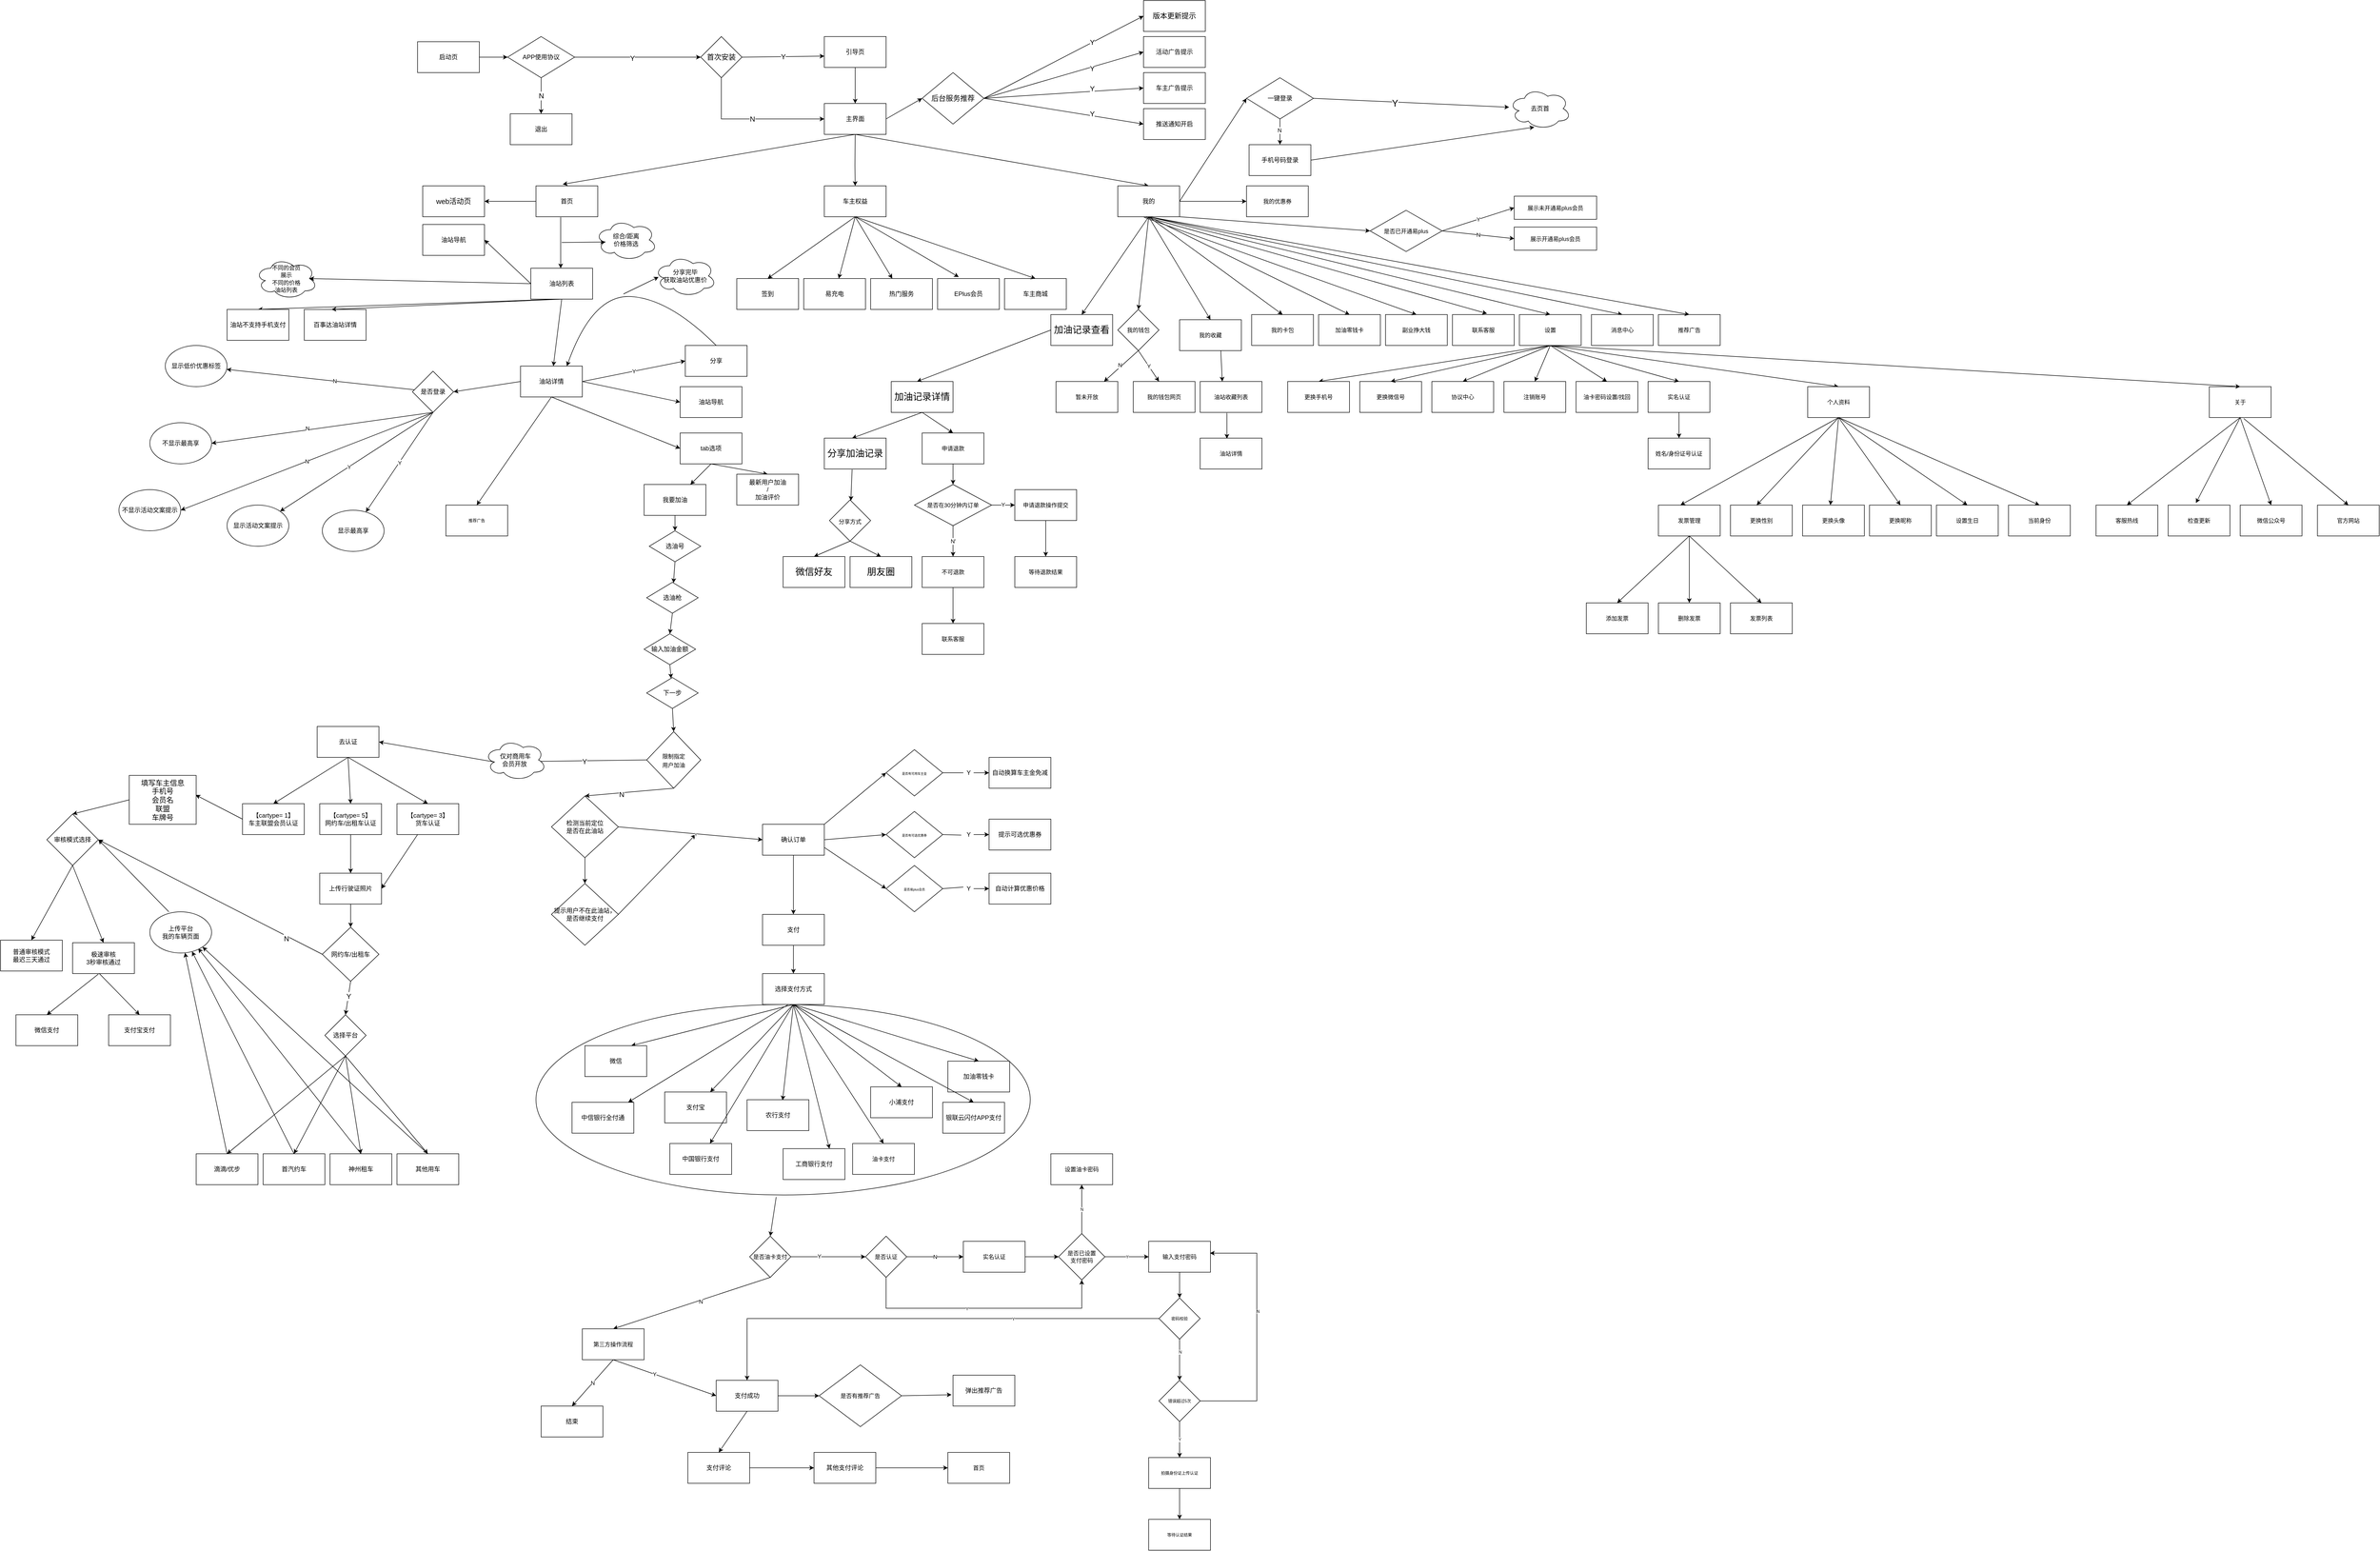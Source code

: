 <mxfile version="16.2.4" type="github">
  <diagram name="Page-1" id="74e2e168-ea6b-b213-b513-2b3c1d86103e">
    <mxGraphModel dx="3754" dy="1694" grid="1" gridSize="10" guides="1" tooltips="1" connect="1" arrows="1" fold="1" page="1" pageScale="1" pageWidth="1100" pageHeight="850" background="none" math="0" shadow="0">
      <root>
        <mxCell id="0" />
        <mxCell id="1" parent="0" />
        <mxCell id="fMjQiQRAMIRR55F06jDx-43" value="" style="ellipse;whiteSpace=wrap;html=1;" parent="1" vertex="1">
          <mxGeometry x="-1080" y="1910" width="960" height="370" as="geometry" />
        </mxCell>
        <mxCell id="TzPy7AYL4UuAphbqVqQZ-1" value="&lt;font style=&quot;vertical-align: inherit&quot;&gt;&lt;font style=&quot;vertical-align: inherit&quot;&gt;启动页&lt;/font&gt;&lt;/font&gt;" style="rounded=0;whiteSpace=wrap;html=1;" parent="1" vertex="1">
          <mxGeometry x="-1310" y="40" width="120" height="60" as="geometry" />
        </mxCell>
        <mxCell id="TzPy7AYL4UuAphbqVqQZ-2" value="&lt;font style=&quot;vertical-align: inherit&quot;&gt;&lt;font style=&quot;vertical-align: inherit&quot;&gt;引导页&lt;/font&gt;&lt;/font&gt;" style="rounded=0;whiteSpace=wrap;html=1;" parent="1" vertex="1">
          <mxGeometry x="-520" y="30" width="120" height="60" as="geometry" />
        </mxCell>
        <mxCell id="TzPy7AYL4UuAphbqVqQZ-10" value="APP使用协议" style="rhombus;whiteSpace=wrap;html=1;" parent="1" vertex="1">
          <mxGeometry x="-1135" y="30" width="130" height="80" as="geometry" />
        </mxCell>
        <mxCell id="TzPy7AYL4UuAphbqVqQZ-22" value="退出" style="rounded=0;whiteSpace=wrap;html=1;" parent="1" vertex="1">
          <mxGeometry x="-1130" y="180" width="120" height="60" as="geometry" />
        </mxCell>
        <mxCell id="TzPy7AYL4UuAphbqVqQZ-39" value="" style="endArrow=classic;html=1;rounded=0;entryX=0;entryY=0.5;entryDx=0;entryDy=0;exitX=1;exitY=0.5;exitDx=0;exitDy=0;" parent="1" source="TzPy7AYL4UuAphbqVqQZ-1" target="TzPy7AYL4UuAphbqVqQZ-10" edge="1">
          <mxGeometry width="50" height="50" relative="1" as="geometry">
            <mxPoint x="-970" y="220" as="sourcePoint" />
            <mxPoint x="-920" y="170" as="targetPoint" />
          </mxGeometry>
        </mxCell>
        <mxCell id="TzPy7AYL4UuAphbqVqQZ-52" value="主界面" style="rounded=0;whiteSpace=wrap;html=1;" parent="1" vertex="1">
          <mxGeometry x="-520" y="160" width="120" height="60" as="geometry" />
        </mxCell>
        <mxCell id="TzPy7AYL4UuAphbqVqQZ-53" value="" style="endArrow=classic;html=1;rounded=0;exitX=0.5;exitY=1;exitDx=0;exitDy=0;entryX=0.5;entryY=0;entryDx=0;entryDy=0;" parent="1" source="TzPy7AYL4UuAphbqVqQZ-2" target="TzPy7AYL4UuAphbqVqQZ-52" edge="1">
          <mxGeometry width="50" height="50" relative="1" as="geometry">
            <mxPoint x="-280" y="150" as="sourcePoint" />
            <mxPoint x="-230" y="100" as="targetPoint" />
          </mxGeometry>
        </mxCell>
        <mxCell id="TzPy7AYL4UuAphbqVqQZ-57" value="" style="endArrow=classic;html=1;rounded=0;entryX=0.5;entryY=0;entryDx=0;entryDy=0;exitX=0.5;exitY=1;exitDx=0;exitDy=0;" parent="1" source="TzPy7AYL4UuAphbqVqQZ-52" target="TzPy7AYL4UuAphbqVqQZ-62" edge="1">
          <mxGeometry width="50" height="50" relative="1" as="geometry">
            <mxPoint x="-460" y="240" as="sourcePoint" />
            <mxPoint x="-400" y="320" as="targetPoint" />
          </mxGeometry>
        </mxCell>
        <mxCell id="TzPy7AYL4UuAphbqVqQZ-58" value="" style="endArrow=classic;html=1;rounded=0;entryX=0.5;entryY=0;entryDx=0;entryDy=0;" parent="1" target="TzPy7AYL4UuAphbqVqQZ-61" edge="1">
          <mxGeometry width="50" height="50" relative="1" as="geometry">
            <mxPoint x="-460" y="220" as="sourcePoint" />
            <mxPoint x="-460.5" y="320" as="targetPoint" />
            <Array as="points">
              <mxPoint x="-460.5" y="280" />
            </Array>
          </mxGeometry>
        </mxCell>
        <mxCell id="TzPy7AYL4UuAphbqVqQZ-59" value="" style="endArrow=classic;html=1;rounded=0;exitX=0.5;exitY=1;exitDx=0;exitDy=0;entryX=0.433;entryY=-0.05;entryDx=0;entryDy=0;entryPerimeter=0;" parent="1" source="TzPy7AYL4UuAphbqVqQZ-52" target="TzPy7AYL4UuAphbqVqQZ-60" edge="1">
          <mxGeometry width="50" height="50" relative="1" as="geometry">
            <mxPoint x="-410" y="210" as="sourcePoint" />
            <mxPoint x="-520" y="320" as="targetPoint" />
          </mxGeometry>
        </mxCell>
        <mxCell id="TzPy7AYL4UuAphbqVqQZ-60" value="首页" style="rounded=0;whiteSpace=wrap;html=1;" parent="1" vertex="1">
          <mxGeometry x="-1080" y="320" width="120" height="60" as="geometry" />
        </mxCell>
        <mxCell id="TzPy7AYL4UuAphbqVqQZ-61" value="车主权益" style="rounded=0;whiteSpace=wrap;html=1;" parent="1" vertex="1">
          <mxGeometry x="-520" y="320" width="120" height="60" as="geometry" />
        </mxCell>
        <mxCell id="TzPy7AYL4UuAphbqVqQZ-62" value="我的" style="rounded=0;whiteSpace=wrap;html=1;" parent="1" vertex="1">
          <mxGeometry x="50" y="320" width="120" height="60" as="geometry" />
        </mxCell>
        <mxCell id="MTaYHc9d6E_w-VhPbMXi-15" value="一键登录" style="rhombus;whiteSpace=wrap;html=1;" parent="1" vertex="1">
          <mxGeometry x="300" y="110" width="130" height="80" as="geometry" />
        </mxCell>
        <mxCell id="MTaYHc9d6E_w-VhPbMXi-18" value="" style="endArrow=classic;html=1;rounded=0;exitX=1;exitY=0.5;exitDx=0;exitDy=0;entryX=0;entryY=0.5;entryDx=0;entryDy=0;" parent="1" source="TzPy7AYL4UuAphbqVqQZ-62" target="MTaYHc9d6E_w-VhPbMXi-15" edge="1">
          <mxGeometry width="50" height="50" relative="1" as="geometry">
            <mxPoint x="120" y="450" as="sourcePoint" />
            <mxPoint x="170" y="400" as="targetPoint" />
          </mxGeometry>
        </mxCell>
        <mxCell id="MTaYHc9d6E_w-VhPbMXi-21" value="去页首" style="ellipse;shape=cloud;whiteSpace=wrap;html=1;" parent="1" vertex="1">
          <mxGeometry x="810" y="130" width="120" height="80" as="geometry" />
        </mxCell>
        <mxCell id="MTaYHc9d6E_w-VhPbMXi-23" value="手机号码登录" style="rounded=0;whiteSpace=wrap;html=1;" parent="1" vertex="1">
          <mxGeometry x="305" y="240" width="120" height="60" as="geometry" />
        </mxCell>
        <mxCell id="eYpvQMOPuGCcLAQW_gBX-1" value="" style="endArrow=classic;html=1;rounded=0;exitX=0.4;exitY=1.017;exitDx=0;exitDy=0;exitPerimeter=0;" parent="1" source="TzPy7AYL4UuAphbqVqQZ-60" edge="1">
          <mxGeometry width="50" height="50" relative="1" as="geometry">
            <mxPoint x="-1020" y="460" as="sourcePoint" />
            <mxPoint x="-1032" y="480" as="targetPoint" />
          </mxGeometry>
        </mxCell>
        <mxCell id="eYpvQMOPuGCcLAQW_gBX-2" value="油站列表" style="rounded=0;whiteSpace=wrap;html=1;" parent="1" vertex="1">
          <mxGeometry x="-1090" y="480" width="120" height="60" as="geometry" />
        </mxCell>
        <mxCell id="eYpvQMOPuGCcLAQW_gBX-3" value="" style="endArrow=classic;html=1;rounded=0;entryX=0.16;entryY=0.55;entryDx=0;entryDy=0;entryPerimeter=0;" parent="1" target="eYpvQMOPuGCcLAQW_gBX-4" edge="1">
          <mxGeometry width="50" height="50" relative="1" as="geometry">
            <mxPoint x="-1030" y="430" as="sourcePoint" />
            <mxPoint x="-960" y="430" as="targetPoint" />
          </mxGeometry>
        </mxCell>
        <mxCell id="eYpvQMOPuGCcLAQW_gBX-4" value="综合/距离&lt;br&gt;价格筛选" style="ellipse;shape=cloud;whiteSpace=wrap;html=1;" parent="1" vertex="1">
          <mxGeometry x="-965" y="385" width="120" height="80" as="geometry" />
        </mxCell>
        <mxCell id="eYpvQMOPuGCcLAQW_gBX-5" value="油站详情" style="rounded=0;whiteSpace=wrap;html=1;" parent="1" vertex="1">
          <mxGeometry x="-1110" y="670" width="120" height="60" as="geometry" />
        </mxCell>
        <mxCell id="eYpvQMOPuGCcLAQW_gBX-6" value="" style="endArrow=classic;html=1;rounded=0;exitX=0.5;exitY=1;exitDx=0;exitDy=0;" parent="1" source="eYpvQMOPuGCcLAQW_gBX-2" target="eYpvQMOPuGCcLAQW_gBX-5" edge="1">
          <mxGeometry width="50" height="50" relative="1" as="geometry">
            <mxPoint x="-820" y="580" as="sourcePoint" />
            <mxPoint x="-770" y="530" as="targetPoint" />
          </mxGeometry>
        </mxCell>
        <mxCell id="eYpvQMOPuGCcLAQW_gBX-8" value="分享" style="rounded=0;whiteSpace=wrap;html=1;" parent="1" vertex="1">
          <mxGeometry x="-790" y="630" width="120" height="60" as="geometry" />
        </mxCell>
        <mxCell id="eYpvQMOPuGCcLAQW_gBX-12" value="" style="curved=1;endArrow=classic;html=1;rounded=0;exitX=0.5;exitY=0;exitDx=0;exitDy=0;entryX=0.75;entryY=0;entryDx=0;entryDy=0;" parent="1" source="eYpvQMOPuGCcLAQW_gBX-8" target="eYpvQMOPuGCcLAQW_gBX-5" edge="1">
          <mxGeometry width="50" height="50" relative="1" as="geometry">
            <mxPoint x="-480" y="630" as="sourcePoint" />
            <mxPoint x="-980" y="580" as="targetPoint" />
            <Array as="points">
              <mxPoint x="-820" y="540" />
              <mxPoint x="-970" y="530" />
            </Array>
          </mxGeometry>
        </mxCell>
        <mxCell id="eYpvQMOPuGCcLAQW_gBX-14" value="分享完毕&lt;br&gt;获取油站优惠价" style="ellipse;shape=cloud;whiteSpace=wrap;html=1;" parent="1" vertex="1">
          <mxGeometry x="-850" y="455" width="120" height="80" as="geometry" />
        </mxCell>
        <mxCell id="eYpvQMOPuGCcLAQW_gBX-15" value="" style="endArrow=classic;html=1;rounded=0;entryX=0.067;entryY=0.525;entryDx=0;entryDy=0;entryPerimeter=0;" parent="1" target="eYpvQMOPuGCcLAQW_gBX-14" edge="1">
          <mxGeometry width="50" height="50" relative="1" as="geometry">
            <mxPoint x="-910" y="530" as="sourcePoint" />
            <mxPoint x="-770" y="530" as="targetPoint" />
          </mxGeometry>
        </mxCell>
        <mxCell id="eYpvQMOPuGCcLAQW_gBX-17" value="油站导航" style="rounded=0;whiteSpace=wrap;html=1;" parent="1" vertex="1">
          <mxGeometry x="-800" y="710" width="120" height="60" as="geometry" />
        </mxCell>
        <mxCell id="eYpvQMOPuGCcLAQW_gBX-18" value="" style="endArrow=classic;html=1;rounded=0;exitX=1;exitY=0.5;exitDx=0;exitDy=0;entryX=0;entryY=0.5;entryDx=0;entryDy=0;" parent="1" source="eYpvQMOPuGCcLAQW_gBX-5" target="eYpvQMOPuGCcLAQW_gBX-17" edge="1">
          <mxGeometry width="50" height="50" relative="1" as="geometry">
            <mxPoint x="-480" y="630" as="sourcePoint" />
            <mxPoint x="-430" y="580" as="targetPoint" />
          </mxGeometry>
        </mxCell>
        <mxCell id="eYpvQMOPuGCcLAQW_gBX-19" value="" style="endArrow=classic;html=1;rounded=0;exitX=0.5;exitY=1;exitDx=0;exitDy=0;entryX=0;entryY=0.5;entryDx=0;entryDy=0;" parent="1" source="eYpvQMOPuGCcLAQW_gBX-5" target="eYpvQMOPuGCcLAQW_gBX-21" edge="1">
          <mxGeometry width="50" height="50" relative="1" as="geometry">
            <mxPoint x="-910" y="770" as="sourcePoint" />
            <mxPoint x="-1040" y="750" as="targetPoint" />
          </mxGeometry>
        </mxCell>
        <mxCell id="eYpvQMOPuGCcLAQW_gBX-21" value="tab选项" style="rounded=0;whiteSpace=wrap;html=1;" parent="1" vertex="1">
          <mxGeometry x="-800" y="800" width="120" height="60" as="geometry" />
        </mxCell>
        <mxCell id="eYpvQMOPuGCcLAQW_gBX-22" value="" style="endArrow=classic;html=1;rounded=0;exitX=0.5;exitY=1;exitDx=0;exitDy=0;entryX=0.5;entryY=0;entryDx=0;entryDy=0;" parent="1" source="eYpvQMOPuGCcLAQW_gBX-21" target="eYpvQMOPuGCcLAQW_gBX-23" edge="1">
          <mxGeometry width="50" height="50" relative="1" as="geometry">
            <mxPoint x="-1031.04" y="673" as="sourcePoint" />
            <mxPoint x="-870" y="940" as="targetPoint" />
          </mxGeometry>
        </mxCell>
        <mxCell id="eYpvQMOPuGCcLAQW_gBX-23" value="最新用户加油&lt;br&gt;/&lt;br&gt;加油评价" style="rounded=0;whiteSpace=wrap;html=1;" parent="1" vertex="1">
          <mxGeometry x="-690" y="880" width="120" height="60" as="geometry" />
        </mxCell>
        <mxCell id="eYpvQMOPuGCcLAQW_gBX-24" value="我要加油" style="rounded=0;whiteSpace=wrap;html=1;" parent="1" vertex="1">
          <mxGeometry x="-870" y="900" width="120" height="60" as="geometry" />
        </mxCell>
        <mxCell id="eYpvQMOPuGCcLAQW_gBX-25" value="" style="endArrow=classic;html=1;rounded=0;exitX=0.5;exitY=1;exitDx=0;exitDy=0;" parent="1" source="eYpvQMOPuGCcLAQW_gBX-21" target="eYpvQMOPuGCcLAQW_gBX-24" edge="1">
          <mxGeometry width="50" height="50" relative="1" as="geometry">
            <mxPoint x="-980" y="880" as="sourcePoint" />
            <mxPoint x="-930" y="830" as="targetPoint" />
          </mxGeometry>
        </mxCell>
        <mxCell id="eYpvQMOPuGCcLAQW_gBX-27" value="选油号" style="rhombus;whiteSpace=wrap;html=1;" parent="1" vertex="1">
          <mxGeometry x="-860" y="990" width="100" height="60" as="geometry" />
        </mxCell>
        <mxCell id="eYpvQMOPuGCcLAQW_gBX-28" value="" style="endArrow=classic;html=1;rounded=0;exitX=0.5;exitY=1;exitDx=0;exitDy=0;entryX=0.5;entryY=0;entryDx=0;entryDy=0;" parent="1" source="eYpvQMOPuGCcLAQW_gBX-24" target="eYpvQMOPuGCcLAQW_gBX-27" edge="1">
          <mxGeometry width="50" height="50" relative="1" as="geometry">
            <mxPoint x="-1000" y="1050" as="sourcePoint" />
            <mxPoint x="-950" y="1000" as="targetPoint" />
          </mxGeometry>
        </mxCell>
        <mxCell id="eYpvQMOPuGCcLAQW_gBX-29" value="选油枪" style="rhombus;whiteSpace=wrap;html=1;" parent="1" vertex="1">
          <mxGeometry x="-865" y="1090" width="100" height="60" as="geometry" />
        </mxCell>
        <mxCell id="eYpvQMOPuGCcLAQW_gBX-30" value="" style="endArrow=classic;html=1;rounded=0;exitX=0.5;exitY=1;exitDx=0;exitDy=0;" parent="1" source="eYpvQMOPuGCcLAQW_gBX-27" target="eYpvQMOPuGCcLAQW_gBX-29" edge="1">
          <mxGeometry width="50" height="50" relative="1" as="geometry">
            <mxPoint x="-790" y="950" as="sourcePoint" />
            <mxPoint x="-805" y="1030" as="targetPoint" />
          </mxGeometry>
        </mxCell>
        <mxCell id="eYpvQMOPuGCcLAQW_gBX-31" value="输入加油金额" style="rhombus;whiteSpace=wrap;html=1;" parent="1" vertex="1">
          <mxGeometry x="-870" y="1190" width="100" height="60" as="geometry" />
        </mxCell>
        <mxCell id="eYpvQMOPuGCcLAQW_gBX-32" value="" style="endArrow=classic;html=1;rounded=0;exitX=0.5;exitY=1;exitDx=0;exitDy=0;entryX=0.5;entryY=0;entryDx=0;entryDy=0;" parent="1" source="eYpvQMOPuGCcLAQW_gBX-29" target="eYpvQMOPuGCcLAQW_gBX-31" edge="1">
          <mxGeometry width="50" height="50" relative="1" as="geometry">
            <mxPoint x="-800" y="1060" as="sourcePoint" />
            <mxPoint x="-802.945" y="1101.233" as="targetPoint" />
          </mxGeometry>
        </mxCell>
        <mxCell id="eYpvQMOPuGCcLAQW_gBX-34" value="下一步" style="rhombus;whiteSpace=wrap;html=1;" parent="1" vertex="1">
          <mxGeometry x="-865" y="1275" width="100" height="60" as="geometry" />
        </mxCell>
        <mxCell id="eYpvQMOPuGCcLAQW_gBX-35" value="" style="endArrow=classic;html=1;rounded=0;exitX=0.5;exitY=1;exitDx=0;exitDy=0;" parent="1" source="eYpvQMOPuGCcLAQW_gBX-31" target="eYpvQMOPuGCcLAQW_gBX-34" edge="1">
          <mxGeometry width="50" height="50" relative="1" as="geometry">
            <mxPoint x="-760" y="1330" as="sourcePoint" />
            <mxPoint x="-710" y="1280" as="targetPoint" />
          </mxGeometry>
        </mxCell>
        <mxCell id="eYpvQMOPuGCcLAQW_gBX-42" value="检测当前定位&lt;br&gt;是否在此油站" style="rhombus;whiteSpace=wrap;html=1;" parent="1" vertex="1">
          <mxGeometry x="-1050" y="1505" width="130" height="120" as="geometry" />
        </mxCell>
        <mxCell id="eYpvQMOPuGCcLAQW_gBX-43" value="" style="endArrow=classic;html=1;rounded=0;exitX=0.5;exitY=1;exitDx=0;exitDy=0;entryX=0.5;entryY=0;entryDx=0;entryDy=0;" parent="1" source="eYpvQMOPuGCcLAQW_gBX-34" target="bl2fZDLujq3eMoeeoRx_-45" edge="1">
          <mxGeometry width="50" height="50" relative="1" as="geometry">
            <mxPoint x="-810" y="1260" as="sourcePoint" />
            <mxPoint x="-817.414" y="1341.552" as="targetPoint" />
          </mxGeometry>
        </mxCell>
        <mxCell id="eYpvQMOPuGCcLAQW_gBX-45" value="" style="endArrow=classic;html=1;rounded=0;exitX=0.5;exitY=1;exitDx=0;exitDy=0;entryX=0.5;entryY=0;entryDx=0;entryDy=0;" parent="1" source="eYpvQMOPuGCcLAQW_gBX-42" target="eYpvQMOPuGCcLAQW_gBX-76" edge="1">
          <mxGeometry width="50" height="50" relative="1" as="geometry">
            <mxPoint x="-720" y="1630" as="sourcePoint" />
            <mxPoint x="-1026.25" y="1810" as="targetPoint" />
          </mxGeometry>
        </mxCell>
        <mxCell id="eYpvQMOPuGCcLAQW_gBX-54" value="确认订单" style="rounded=0;whiteSpace=wrap;html=1;" parent="1" vertex="1">
          <mxGeometry x="-640" y="1560" width="120" height="60" as="geometry" />
        </mxCell>
        <mxCell id="eYpvQMOPuGCcLAQW_gBX-57" value="自动换算车主金免减" style="rounded=0;whiteSpace=wrap;html=1;" parent="1" vertex="1">
          <mxGeometry x="-200" y="1430" width="120" height="60" as="geometry" />
        </mxCell>
        <mxCell id="eYpvQMOPuGCcLAQW_gBX-59" value="" style="endArrow=classic;html=1;rounded=0;entryX=0;entryY=0.5;entryDx=0;entryDy=0;" parent="1" source="eYpvQMOPuGCcLAQW_gBX-60" target="eYpvQMOPuGCcLAQW_gBX-57" edge="1">
          <mxGeometry width="50" height="50" relative="1" as="geometry">
            <mxPoint x="-320" y="1490" as="sourcePoint" />
            <mxPoint x="-330" y="1580" as="targetPoint" />
            <Array as="points" />
          </mxGeometry>
        </mxCell>
        <mxCell id="eYpvQMOPuGCcLAQW_gBX-60" value="Y" style="text;html=1;align=center;verticalAlign=middle;resizable=0;points=[];autosize=1;strokeColor=none;fillColor=none;" parent="1" vertex="1">
          <mxGeometry x="-250" y="1450" width="20" height="20" as="geometry" />
        </mxCell>
        <mxCell id="eYpvQMOPuGCcLAQW_gBX-61" value="" style="endArrow=none;html=1;rounded=0;entryX=1;entryY=0.5;entryDx=0;entryDy=0;exitX=0;exitY=0.5;exitDx=0;exitDy=0;exitPerimeter=0;" parent="1" source="eYpvQMOPuGCcLAQW_gBX-60" target="eYpvQMOPuGCcLAQW_gBX-62" edge="1">
          <mxGeometry width="50" height="50" relative="1" as="geometry">
            <mxPoint x="-320" y="1515" as="sourcePoint" />
            <mxPoint x="-520" y="1580" as="targetPoint" />
          </mxGeometry>
        </mxCell>
        <mxCell id="eYpvQMOPuGCcLAQW_gBX-62" value="&lt;font style=&quot;font-size: 6px&quot;&gt;是否有可用车主金&lt;/font&gt;" style="rhombus;whiteSpace=wrap;html=1;" parent="1" vertex="1">
          <mxGeometry x="-400" y="1415" width="110" height="90" as="geometry" />
        </mxCell>
        <mxCell id="eYpvQMOPuGCcLAQW_gBX-63" value="" style="endArrow=classic;html=1;rounded=0;exitX=1;exitY=0;exitDx=0;exitDy=0;entryX=0;entryY=0.5;entryDx=0;entryDy=0;" parent="1" source="eYpvQMOPuGCcLAQW_gBX-54" target="eYpvQMOPuGCcLAQW_gBX-62" edge="1">
          <mxGeometry width="50" height="50" relative="1" as="geometry">
            <mxPoint x="-650" y="1520" as="sourcePoint" />
            <mxPoint x="-600" y="1470" as="targetPoint" />
          </mxGeometry>
        </mxCell>
        <mxCell id="eYpvQMOPuGCcLAQW_gBX-64" value="" style="endArrow=classic;html=1;rounded=0;fontFamily=Helvetica;fontSize=8;exitX=1;exitY=0.5;exitDx=0;exitDy=0;entryX=0;entryY=0.5;entryDx=0;entryDy=0;" parent="1" source="eYpvQMOPuGCcLAQW_gBX-54" target="eYpvQMOPuGCcLAQW_gBX-65" edge="1">
          <mxGeometry width="50" height="50" relative="1" as="geometry">
            <mxPoint x="-320" y="1650" as="sourcePoint" />
            <mxPoint x="-450" y="1590" as="targetPoint" />
          </mxGeometry>
        </mxCell>
        <mxCell id="eYpvQMOPuGCcLAQW_gBX-65" value="&lt;span style=&quot;font-size: 6px&quot;&gt;是否有可选优惠券&lt;/span&gt;" style="rhombus;whiteSpace=wrap;html=1;" parent="1" vertex="1">
          <mxGeometry x="-400" y="1535" width="110" height="90" as="geometry" />
        </mxCell>
        <mxCell id="eYpvQMOPuGCcLAQW_gBX-66" value="" style="endArrow=classic;html=1;rounded=0;entryX=0;entryY=0.5;entryDx=0;entryDy=0;" parent="1" source="eYpvQMOPuGCcLAQW_gBX-67" target="eYpvQMOPuGCcLAQW_gBX-69" edge="1">
          <mxGeometry width="50" height="50" relative="1" as="geometry">
            <mxPoint x="-210" y="1589.5" as="sourcePoint" />
            <mxPoint x="-130" y="1589.5" as="targetPoint" />
            <Array as="points" />
          </mxGeometry>
        </mxCell>
        <mxCell id="eYpvQMOPuGCcLAQW_gBX-67" value="Y" style="text;html=1;align=center;verticalAlign=middle;resizable=0;points=[];autosize=1;strokeColor=none;fillColor=none;" parent="1" vertex="1">
          <mxGeometry x="-250" y="1570" width="20" height="20" as="geometry" />
        </mxCell>
        <mxCell id="eYpvQMOPuGCcLAQW_gBX-68" value="" style="endArrow=none;html=1;rounded=0;entryX=1;entryY=0.5;entryDx=0;entryDy=0;exitX=-0.2;exitY=0.55;exitDx=0;exitDy=0;exitPerimeter=0;" parent="1" source="eYpvQMOPuGCcLAQW_gBX-67" target="eYpvQMOPuGCcLAQW_gBX-65" edge="1">
          <mxGeometry width="50" height="50" relative="1" as="geometry">
            <mxPoint x="-290" y="1590" as="sourcePoint" />
            <mxPoint x="-310" y="1560" as="targetPoint" />
          </mxGeometry>
        </mxCell>
        <mxCell id="eYpvQMOPuGCcLAQW_gBX-69" value="提示可选优惠券" style="rounded=0;whiteSpace=wrap;html=1;" parent="1" vertex="1">
          <mxGeometry x="-200" y="1550" width="120" height="60" as="geometry" />
        </mxCell>
        <mxCell id="eYpvQMOPuGCcLAQW_gBX-70" value="&lt;span style=&quot;font-size: 6px&quot;&gt;是否易plus会员&lt;/span&gt;" style="rhombus;whiteSpace=wrap;html=1;" parent="1" vertex="1">
          <mxGeometry x="-400" y="1640" width="110" height="90" as="geometry" />
        </mxCell>
        <mxCell id="eYpvQMOPuGCcLAQW_gBX-71" value="" style="endArrow=classic;html=1;rounded=0;fontFamily=Helvetica;fontSize=8;exitX=1;exitY=0.75;exitDx=0;exitDy=0;entryX=0;entryY=0.5;entryDx=0;entryDy=0;" parent="1" source="eYpvQMOPuGCcLAQW_gBX-54" target="eYpvQMOPuGCcLAQW_gBX-70" edge="1">
          <mxGeometry width="50" height="50" relative="1" as="geometry">
            <mxPoint x="-470" y="1630" as="sourcePoint" />
            <mxPoint x="-400" y="1630" as="targetPoint" />
          </mxGeometry>
        </mxCell>
        <mxCell id="eYpvQMOPuGCcLAQW_gBX-72" value="自动计算优惠价格" style="rounded=0;whiteSpace=wrap;html=1;" parent="1" vertex="1">
          <mxGeometry x="-200" y="1655" width="120" height="60" as="geometry" />
        </mxCell>
        <mxCell id="eYpvQMOPuGCcLAQW_gBX-73" value="" style="endArrow=classic;html=1;rounded=0;entryX=0;entryY=0.5;entryDx=0;entryDy=0;" parent="1" source="eYpvQMOPuGCcLAQW_gBX-74" target="eYpvQMOPuGCcLAQW_gBX-72" edge="1">
          <mxGeometry width="50" height="50" relative="1" as="geometry">
            <mxPoint x="-390" y="1840" as="sourcePoint" />
            <mxPoint x="-260" y="1810" as="targetPoint" />
            <Array as="points" />
          </mxGeometry>
        </mxCell>
        <mxCell id="eYpvQMOPuGCcLAQW_gBX-74" value="Y" style="text;html=1;align=center;verticalAlign=middle;resizable=0;points=[];autosize=1;strokeColor=none;fillColor=none;" parent="1" vertex="1">
          <mxGeometry x="-250" y="1675" width="20" height="20" as="geometry" />
        </mxCell>
        <mxCell id="eYpvQMOPuGCcLAQW_gBX-75" value="" style="endArrow=none;html=1;rounded=0;entryX=1;entryY=0.5;entryDx=0;entryDy=0;exitX=0;exitY=0.35;exitDx=0;exitDy=0;exitPerimeter=0;" parent="1" source="eYpvQMOPuGCcLAQW_gBX-74" target="eYpvQMOPuGCcLAQW_gBX-70" edge="1">
          <mxGeometry width="50" height="50" relative="1" as="geometry">
            <mxPoint x="-390" y="1865" as="sourcePoint" />
            <mxPoint x="-360" y="1810" as="targetPoint" />
          </mxGeometry>
        </mxCell>
        <mxCell id="eYpvQMOPuGCcLAQW_gBX-76" value="提示用户不在此油站，是否继续支付" style="rhombus;whiteSpace=wrap;html=1;" parent="1" vertex="1">
          <mxGeometry x="-1050" y="1675" width="130" height="120" as="geometry" />
        </mxCell>
        <mxCell id="eYpvQMOPuGCcLAQW_gBX-77" value="" style="endArrow=classic;html=1;rounded=0;fontFamily=Helvetica;fontSize=8;exitX=1;exitY=0.5;exitDx=0;exitDy=0;" parent="1" source="eYpvQMOPuGCcLAQW_gBX-76" edge="1">
          <mxGeometry width="50" height="50" relative="1" as="geometry">
            <mxPoint x="-710" y="1800" as="sourcePoint" />
            <mxPoint x="-770" y="1580" as="targetPoint" />
          </mxGeometry>
        </mxCell>
        <mxCell id="fMjQiQRAMIRR55F06jDx-12" value="" style="endArrow=classic;html=1;rounded=0;entryX=0.16;entryY=0.55;entryDx=0;entryDy=0;entryPerimeter=0;exitX=0;exitY=0.5;exitDx=0;exitDy=0;" parent="1" source="bl2fZDLujq3eMoeeoRx_-45" target="fMjQiQRAMIRR55F06jDx-15" edge="1">
          <mxGeometry width="50" height="50" relative="1" as="geometry">
            <mxPoint x="-920" y="1440" as="sourcePoint" />
            <mxPoint x="-710" y="1420" as="targetPoint" />
          </mxGeometry>
        </mxCell>
        <mxCell id="fMjQiQRAMIRR55F06jDx-13" value="&lt;font style=&quot;font-size: 14px&quot;&gt;Y&lt;/font&gt;" style="edgeLabel;html=1;align=center;verticalAlign=middle;resizable=0;points=[];" parent="fMjQiQRAMIRR55F06jDx-12" vertex="1" connectable="0">
          <mxGeometry x="-0.183" y="1" relative="1" as="geometry">
            <mxPoint as="offset" />
          </mxGeometry>
        </mxCell>
        <mxCell id="fMjQiQRAMIRR55F06jDx-15" value="仅对商用车&lt;br&gt;会员开放&amp;nbsp;" style="ellipse;shape=cloud;whiteSpace=wrap;html=1;" parent="1" vertex="1">
          <mxGeometry x="-1180" y="1395" width="120" height="80" as="geometry" />
        </mxCell>
        <mxCell id="fMjQiQRAMIRR55F06jDx-17" value="" style="endArrow=classic;html=1;rounded=0;exitX=0.16;exitY=0.55;exitDx=0;exitDy=0;exitPerimeter=0;entryX=1;entryY=0.5;entryDx=0;entryDy=0;" parent="1" source="fMjQiQRAMIRR55F06jDx-15" target="fMjQiQRAMIRR55F06jDx-18" edge="1">
          <mxGeometry width="50" height="50" relative="1" as="geometry">
            <mxPoint x="-550" y="1420" as="sourcePoint" />
            <mxPoint x="-1390" y="1360" as="targetPoint" />
          </mxGeometry>
        </mxCell>
        <mxCell id="fMjQiQRAMIRR55F06jDx-18" value="去认证" style="rounded=0;whiteSpace=wrap;html=1;" parent="1" vertex="1">
          <mxGeometry x="-1505" y="1370" width="120" height="60" as="geometry" />
        </mxCell>
        <mxCell id="fMjQiQRAMIRR55F06jDx-19" value="" style="endArrow=classic;html=1;rounded=0;exitX=0.5;exitY=1;exitDx=0;exitDy=0;entryX=0.5;entryY=0;entryDx=0;entryDy=0;" parent="1" source="eYpvQMOPuGCcLAQW_gBX-54" target="fMjQiQRAMIRR55F06jDx-20" edge="1">
          <mxGeometry width="50" height="50" relative="1" as="geometry">
            <mxPoint x="-540" y="1830" as="sourcePoint" />
            <mxPoint x="-580" y="1730" as="targetPoint" />
          </mxGeometry>
        </mxCell>
        <mxCell id="fMjQiQRAMIRR55F06jDx-20" value="支付" style="rounded=0;whiteSpace=wrap;html=1;" parent="1" vertex="1">
          <mxGeometry x="-640" y="1735" width="120" height="60" as="geometry" />
        </mxCell>
        <mxCell id="fMjQiQRAMIRR55F06jDx-22" value="选择支付方式" style="rounded=0;whiteSpace=wrap;html=1;" parent="1" vertex="1">
          <mxGeometry x="-640" y="1850" width="120" height="60" as="geometry" />
        </mxCell>
        <mxCell id="fMjQiQRAMIRR55F06jDx-23" value="" style="endArrow=classic;html=1;rounded=0;exitX=0.5;exitY=1;exitDx=0;exitDy=0;entryX=0.5;entryY=0;entryDx=0;entryDy=0;" parent="1" source="fMjQiQRAMIRR55F06jDx-20" target="fMjQiQRAMIRR55F06jDx-22" edge="1">
          <mxGeometry width="50" height="50" relative="1" as="geometry">
            <mxPoint x="-580" y="1870" as="sourcePoint" />
            <mxPoint x="-530" y="1820" as="targetPoint" />
          </mxGeometry>
        </mxCell>
        <mxCell id="fMjQiQRAMIRR55F06jDx-24" value="" style="endArrow=classic;html=1;rounded=0;exitX=0.5;exitY=1;exitDx=0;exitDy=0;entryX=0.75;entryY=0;entryDx=0;entryDy=0;" parent="1" source="fMjQiQRAMIRR55F06jDx-22" target="fMjQiQRAMIRR55F06jDx-25" edge="1">
          <mxGeometry width="50" height="50" relative="1" as="geometry">
            <mxPoint x="-540" y="2000" as="sourcePoint" />
            <mxPoint x="-680" y="2010" as="targetPoint" />
          </mxGeometry>
        </mxCell>
        <mxCell id="fMjQiQRAMIRR55F06jDx-25" value="微信" style="rounded=0;whiteSpace=wrap;html=1;" parent="1" vertex="1">
          <mxGeometry x="-985" y="1990" width="120" height="60" as="geometry" />
        </mxCell>
        <mxCell id="fMjQiQRAMIRR55F06jDx-26" value="支付宝" style="rounded=0;whiteSpace=wrap;html=1;" parent="1" vertex="1">
          <mxGeometry x="-830" y="2080" width="120" height="60" as="geometry" />
        </mxCell>
        <mxCell id="fMjQiQRAMIRR55F06jDx-27" value="中信银行全付通" style="rounded=0;whiteSpace=wrap;html=1;" parent="1" vertex="1">
          <mxGeometry x="-1010" y="2100" width="120" height="60" as="geometry" />
        </mxCell>
        <mxCell id="fMjQiQRAMIRR55F06jDx-28" value="农行支付" style="rounded=0;whiteSpace=wrap;html=1;" parent="1" vertex="1">
          <mxGeometry x="-670" y="2095" width="120" height="60" as="geometry" />
        </mxCell>
        <mxCell id="fMjQiQRAMIRR55F06jDx-29" value="中国银行支付" style="rounded=0;whiteSpace=wrap;html=1;" parent="1" vertex="1">
          <mxGeometry x="-820" y="2180" width="120" height="60" as="geometry" />
        </mxCell>
        <mxCell id="fMjQiQRAMIRR55F06jDx-30" value="小浦支付" style="rounded=0;whiteSpace=wrap;html=1;" parent="1" vertex="1">
          <mxGeometry x="-430" y="2070" width="120" height="60" as="geometry" />
        </mxCell>
        <mxCell id="fMjQiQRAMIRR55F06jDx-31" value="加油零钱卡" style="rounded=0;whiteSpace=wrap;html=1;" parent="1" vertex="1">
          <mxGeometry x="-280" y="2020" width="120" height="60" as="geometry" />
        </mxCell>
        <mxCell id="fMjQiQRAMIRR55F06jDx-32" value="工商银行支付" style="rounded=0;whiteSpace=wrap;html=1;" parent="1" vertex="1">
          <mxGeometry x="-600" y="2190" width="120" height="60" as="geometry" />
        </mxCell>
        <mxCell id="fMjQiQRAMIRR55F06jDx-33" value="银联云闪付APP支付" style="rounded=0;whiteSpace=wrap;html=1;" parent="1" vertex="1">
          <mxGeometry x="-290" y="2100" width="120" height="60" as="geometry" />
        </mxCell>
        <mxCell id="fMjQiQRAMIRR55F06jDx-34" value="" style="endArrow=classic;html=1;rounded=0;exitX=0.5;exitY=1;exitDx=0;exitDy=0;" parent="1" source="fMjQiQRAMIRR55F06jDx-22" target="fMjQiQRAMIRR55F06jDx-26" edge="1">
          <mxGeometry width="50" height="50" relative="1" as="geometry">
            <mxPoint x="-1040" y="1920" as="sourcePoint" />
            <mxPoint x="-990" y="1870" as="targetPoint" />
          </mxGeometry>
        </mxCell>
        <mxCell id="fMjQiQRAMIRR55F06jDx-35" value="" style="endArrow=classic;html=1;rounded=0;entryX=0.575;entryY=0.017;entryDx=0;entryDy=0;entryPerimeter=0;" parent="1" target="fMjQiQRAMIRR55F06jDx-28" edge="1">
          <mxGeometry width="50" height="50" relative="1" as="geometry">
            <mxPoint x="-580" y="1910" as="sourcePoint" />
            <mxPoint x="-310" y="1910" as="targetPoint" />
          </mxGeometry>
        </mxCell>
        <mxCell id="fMjQiQRAMIRR55F06jDx-36" value="" style="endArrow=classic;html=1;rounded=0;exitX=0.5;exitY=1;exitDx=0;exitDy=0;entryX=0.5;entryY=0;entryDx=0;entryDy=0;" parent="1" source="fMjQiQRAMIRR55F06jDx-22" target="fMjQiQRAMIRR55F06jDx-30" edge="1">
          <mxGeometry width="50" height="50" relative="1" as="geometry">
            <mxPoint x="-410" y="1890" as="sourcePoint" />
            <mxPoint x="-360" y="1840" as="targetPoint" />
          </mxGeometry>
        </mxCell>
        <mxCell id="fMjQiQRAMIRR55F06jDx-37" value="" style="endArrow=classic;html=1;rounded=0;entryX=0.5;entryY=0;entryDx=0;entryDy=0;" parent="1" target="fMjQiQRAMIRR55F06jDx-31" edge="1">
          <mxGeometry width="50" height="50" relative="1" as="geometry">
            <mxPoint x="-580" y="1910" as="sourcePoint" />
            <mxPoint x="-380" y="1870" as="targetPoint" />
          </mxGeometry>
        </mxCell>
        <mxCell id="fMjQiQRAMIRR55F06jDx-38" value="" style="endArrow=classic;html=1;rounded=0;" parent="1" target="fMjQiQRAMIRR55F06jDx-27" edge="1">
          <mxGeometry width="50" height="50" relative="1" as="geometry">
            <mxPoint x="-590" y="1910" as="sourcePoint" />
            <mxPoint x="-560" y="2020" as="targetPoint" />
          </mxGeometry>
        </mxCell>
        <mxCell id="fMjQiQRAMIRR55F06jDx-39" value="" style="endArrow=classic;html=1;rounded=0;" parent="1" target="fMjQiQRAMIRR55F06jDx-29" edge="1">
          <mxGeometry width="50" height="50" relative="1" as="geometry">
            <mxPoint x="-580" y="1910" as="sourcePoint" />
            <mxPoint x="-490" y="2020" as="targetPoint" />
          </mxGeometry>
        </mxCell>
        <mxCell id="fMjQiQRAMIRR55F06jDx-40" value="" style="endArrow=classic;html=1;rounded=0;entryX=0.75;entryY=0;entryDx=0;entryDy=0;" parent="1" target="fMjQiQRAMIRR55F06jDx-32" edge="1">
          <mxGeometry width="50" height="50" relative="1" as="geometry">
            <mxPoint x="-580" y="1910" as="sourcePoint" />
            <mxPoint x="-320" y="1850" as="targetPoint" />
          </mxGeometry>
        </mxCell>
        <mxCell id="fMjQiQRAMIRR55F06jDx-41" value="" style="endArrow=classic;html=1;rounded=0;entryX=0.5;entryY=0;entryDx=0;entryDy=0;" parent="1" target="fMjQiQRAMIRR55F06jDx-33" edge="1">
          <mxGeometry width="50" height="50" relative="1" as="geometry">
            <mxPoint x="-580" y="1910" as="sourcePoint" />
            <mxPoint x="-310" y="1850" as="targetPoint" />
          </mxGeometry>
        </mxCell>
        <mxCell id="fMjQiQRAMIRR55F06jDx-45" value="" style="endArrow=classic;html=1;rounded=0;exitX=0.5;exitY=1;exitDx=0;exitDy=0;entryX=0.5;entryY=0;entryDx=0;entryDy=0;" parent="1" source="WH4uaq1b6SvArQ9T9FD_-5" target="WH4uaq1b6SvArQ9T9FD_-9" edge="1">
          <mxGeometry width="50" height="50" relative="1" as="geometry">
            <mxPoint x="-570" y="2420" as="sourcePoint" />
            <mxPoint x="-600" y="2420" as="targetPoint" />
          </mxGeometry>
        </mxCell>
        <mxCell id="WH4uaq1b6SvArQ9T9FD_-8" value="N" style="edgeLabel;html=1;align=center;verticalAlign=middle;resizable=0;points=[];fontSize=11;" parent="fMjQiQRAMIRR55F06jDx-45" vertex="1" connectable="0">
          <mxGeometry x="-0.105" y="2" relative="1" as="geometry">
            <mxPoint as="offset" />
          </mxGeometry>
        </mxCell>
        <mxCell id="fMjQiQRAMIRR55F06jDx-46" value="支付成功&lt;br&gt;" style="rounded=0;whiteSpace=wrap;html=1;" parent="1" vertex="1">
          <mxGeometry x="-730" y="2640" width="120" height="60" as="geometry" />
        </mxCell>
        <mxCell id="fMjQiQRAMIRR55F06jDx-47" value="" style="endArrow=classic;html=1;rounded=0;exitX=0.5;exitY=1;exitDx=0;exitDy=0;entryX=0.5;entryY=0;entryDx=0;entryDy=0;" parent="1" source="fMjQiQRAMIRR55F06jDx-46" target="fMjQiQRAMIRR55F06jDx-48" edge="1">
          <mxGeometry width="50" height="50" relative="1" as="geometry">
            <mxPoint x="-830" y="2500" as="sourcePoint" />
            <mxPoint x="-740" y="2530" as="targetPoint" />
          </mxGeometry>
        </mxCell>
        <mxCell id="fMjQiQRAMIRR55F06jDx-48" value="支付评论" style="rounded=0;whiteSpace=wrap;html=1;" parent="1" vertex="1">
          <mxGeometry x="-785" y="2780" width="120" height="60" as="geometry" />
        </mxCell>
        <mxCell id="fMjQiQRAMIRR55F06jDx-49" value="" style="endArrow=classic;html=1;rounded=0;entryX=0;entryY=0.5;entryDx=0;entryDy=0;exitX=1;exitY=0.5;exitDx=0;exitDy=0;" parent="1" source="fMjQiQRAMIRR55F06jDx-48" target="fMjQiQRAMIRR55F06jDx-50" edge="1">
          <mxGeometry width="50" height="50" relative="1" as="geometry">
            <mxPoint x="-670" y="2590" as="sourcePoint" />
            <mxPoint x="-550" y="2590" as="targetPoint" />
          </mxGeometry>
        </mxCell>
        <mxCell id="fMjQiQRAMIRR55F06jDx-50" value="其他支付评论" style="rounded=0;whiteSpace=wrap;html=1;" parent="1" vertex="1">
          <mxGeometry x="-540" y="2780" width="120" height="60" as="geometry" />
        </mxCell>
        <mxCell id="fMjQiQRAMIRR55F06jDx-51" value="" style="endArrow=classic;html=1;rounded=0;entryX=0;entryY=0.5;entryDx=0;entryDy=0;" parent="1" source="fMjQiQRAMIRR55F06jDx-46" target="fMjQiQRAMIRR55F06jDx-52" edge="1">
          <mxGeometry width="50" height="50" relative="1" as="geometry">
            <mxPoint x="-390" y="2470" as="sourcePoint" />
            <mxPoint x="-330" y="2450" as="targetPoint" />
          </mxGeometry>
        </mxCell>
        <mxCell id="fMjQiQRAMIRR55F06jDx-52" value="&lt;span style=&quot;font-size: 11px ; background-color: rgb(255 , 255 , 255)&quot;&gt;是否有推荐广告&lt;/span&gt;" style="rhombus;whiteSpace=wrap;html=1;" parent="1" vertex="1">
          <mxGeometry x="-530" y="2610" width="160" height="120" as="geometry" />
        </mxCell>
        <mxCell id="fMjQiQRAMIRR55F06jDx-53" value="弹出推荐广告" style="rounded=0;whiteSpace=wrap;html=1;" parent="1" vertex="1">
          <mxGeometry x="-270" y="2630" width="120" height="60" as="geometry" />
        </mxCell>
        <mxCell id="fMjQiQRAMIRR55F06jDx-54" value="" style="endArrow=classic;html=1;rounded=0;exitX=1;exitY=0.5;exitDx=0;exitDy=0;entryX=-0.025;entryY=0.633;entryDx=0;entryDy=0;entryPerimeter=0;" parent="1" source="fMjQiQRAMIRR55F06jDx-52" target="fMjQiQRAMIRR55F06jDx-53" edge="1">
          <mxGeometry width="50" height="50" relative="1" as="geometry">
            <mxPoint x="-250" y="2560" as="sourcePoint" />
            <mxPoint x="-200" y="2510" as="targetPoint" />
          </mxGeometry>
        </mxCell>
        <mxCell id="fMjQiQRAMIRR55F06jDx-55" value="" style="endArrow=classic;html=1;rounded=0;exitX=0.5;exitY=1;exitDx=0;exitDy=0;entryX=0.5;entryY=0;entryDx=0;entryDy=0;" parent="1" source="TzPy7AYL4UuAphbqVqQZ-61" target="fMjQiQRAMIRR55F06jDx-56" edge="1">
          <mxGeometry width="50" height="50" relative="1" as="geometry">
            <mxPoint x="-200" y="630" as="sourcePoint" />
            <mxPoint x="-520" y="490" as="targetPoint" />
          </mxGeometry>
        </mxCell>
        <mxCell id="fMjQiQRAMIRR55F06jDx-56" value="签到" style="rounded=0;whiteSpace=wrap;html=1;" parent="1" vertex="1">
          <mxGeometry x="-690" y="500" width="120" height="60" as="geometry" />
        </mxCell>
        <mxCell id="fMjQiQRAMIRR55F06jDx-58" value="热门服务" style="rounded=0;whiteSpace=wrap;html=1;" parent="1" vertex="1">
          <mxGeometry x="-430" y="500" width="120" height="60" as="geometry" />
        </mxCell>
        <mxCell id="fMjQiQRAMIRR55F06jDx-59" value="" style="endArrow=classic;html=1;rounded=0;exitX=0.5;exitY=1;exitDx=0;exitDy=0;" parent="1" source="TzPy7AYL4UuAphbqVqQZ-61" target="fMjQiQRAMIRR55F06jDx-58" edge="1">
          <mxGeometry width="50" height="50" relative="1" as="geometry">
            <mxPoint x="-350" y="470" as="sourcePoint" />
            <mxPoint x="-300" y="420" as="targetPoint" />
          </mxGeometry>
        </mxCell>
        <mxCell id="fMjQiQRAMIRR55F06jDx-60" value="EPlus会员" style="rounded=0;whiteSpace=wrap;html=1;" parent="1" vertex="1">
          <mxGeometry x="-300" y="500" width="120" height="60" as="geometry" />
        </mxCell>
        <mxCell id="fMjQiQRAMIRR55F06jDx-61" value="" style="endArrow=classic;html=1;rounded=0;entryX=0.342;entryY=-0.05;entryDx=0;entryDy=0;entryPerimeter=0;" parent="1" target="fMjQiQRAMIRR55F06jDx-60" edge="1">
          <mxGeometry width="50" height="50" relative="1" as="geometry">
            <mxPoint x="-460" y="380" as="sourcePoint" />
            <mxPoint x="-300" y="420" as="targetPoint" />
          </mxGeometry>
        </mxCell>
        <mxCell id="fMjQiQRAMIRR55F06jDx-62" value="车主商城" style="rounded=0;whiteSpace=wrap;html=1;" parent="1" vertex="1">
          <mxGeometry x="-170" y="500" width="120" height="60" as="geometry" />
        </mxCell>
        <mxCell id="fMjQiQRAMIRR55F06jDx-63" value="" style="endArrow=classic;html=1;rounded=0;entryX=0.5;entryY=0;entryDx=0;entryDy=0;" parent="1" target="fMjQiQRAMIRR55F06jDx-62" edge="1">
          <mxGeometry width="50" height="50" relative="1" as="geometry">
            <mxPoint x="-460" y="380" as="sourcePoint" />
            <mxPoint x="-70" y="430" as="targetPoint" />
          </mxGeometry>
        </mxCell>
        <mxCell id="fMjQiQRAMIRR55F06jDx-64" value="" style="endArrow=classic;html=1;rounded=0;" parent="1" target="fMjQiQRAMIRR55F06jDx-65" edge="1">
          <mxGeometry width="50" height="50" relative="1" as="geometry">
            <mxPoint x="-460" y="380" as="sourcePoint" />
            <mxPoint x="-510" y="550" as="targetPoint" />
          </mxGeometry>
        </mxCell>
        <mxCell id="fMjQiQRAMIRR55F06jDx-65" value="易充电" style="rounded=0;whiteSpace=wrap;html=1;" parent="1" vertex="1">
          <mxGeometry x="-560" y="500" width="120" height="60" as="geometry" />
        </mxCell>
        <mxCell id="fMjQiQRAMIRR55F06jDx-67" value="" style="endArrow=classic;html=1;rounded=0;exitX=1;exitY=0.5;exitDx=0;exitDy=0;" parent="1" source="MTaYHc9d6E_w-VhPbMXi-15" target="MTaYHc9d6E_w-VhPbMXi-21" edge="1">
          <mxGeometry width="50" height="50" relative="1" as="geometry">
            <mxPoint x="460" y="450" as="sourcePoint" />
            <mxPoint x="510" y="400" as="targetPoint" />
          </mxGeometry>
        </mxCell>
        <mxCell id="fMjQiQRAMIRR55F06jDx-68" value="&lt;font style=&quot;font-size: 18px&quot;&gt;Y&lt;/font&gt;" style="edgeLabel;html=1;align=center;verticalAlign=middle;resizable=0;points=[];" parent="fMjQiQRAMIRR55F06jDx-67" vertex="1" connectable="0">
          <mxGeometry x="-0.17" y="-2" relative="1" as="geometry">
            <mxPoint y="1" as="offset" />
          </mxGeometry>
        </mxCell>
        <mxCell id="fMjQiQRAMIRR55F06jDx-69" value="" style="endArrow=classic;html=1;rounded=0;exitX=0.5;exitY=1;exitDx=0;exitDy=0;entryX=0.5;entryY=0;entryDx=0;entryDy=0;" parent="1" source="MTaYHc9d6E_w-VhPbMXi-15" target="MTaYHc9d6E_w-VhPbMXi-23" edge="1">
          <mxGeometry width="50" height="50" relative="1" as="geometry">
            <mxPoint x="90" y="490" as="sourcePoint" />
            <mxPoint x="140" y="440" as="targetPoint" />
          </mxGeometry>
        </mxCell>
        <mxCell id="fMjQiQRAMIRR55F06jDx-70" value="N" style="edgeLabel;html=1;align=center;verticalAlign=middle;resizable=0;points=[];" parent="fMjQiQRAMIRR55F06jDx-69" vertex="1" connectable="0">
          <mxGeometry x="-0.149" y="-1" relative="1" as="geometry">
            <mxPoint as="offset" />
          </mxGeometry>
        </mxCell>
        <mxCell id="fMjQiQRAMIRR55F06jDx-71" value="" style="endArrow=classic;html=1;rounded=0;exitX=1;exitY=0.5;exitDx=0;exitDy=0;entryX=0.408;entryY=0.95;entryDx=0;entryDy=0;entryPerimeter=0;" parent="1" source="MTaYHc9d6E_w-VhPbMXi-23" target="MTaYHc9d6E_w-VhPbMXi-21" edge="1">
          <mxGeometry width="50" height="50" relative="1" as="geometry">
            <mxPoint x="460" y="600" as="sourcePoint" />
            <mxPoint x="510" y="550" as="targetPoint" />
          </mxGeometry>
        </mxCell>
        <mxCell id="fMjQiQRAMIRR55F06jDx-72" value="" style="endArrow=classic;html=1;rounded=0;fontSize=18;entryX=0.5;entryY=0;entryDx=0;entryDy=0;exitX=0.5;exitY=1;exitDx=0;exitDy=0;" parent="1" source="TzPy7AYL4UuAphbqVqQZ-62" target="fMjQiQRAMIRR55F06jDx-73" edge="1">
          <mxGeometry width="50" height="50" relative="1" as="geometry">
            <mxPoint x="60" y="450" as="sourcePoint" />
            <mxPoint x="60" y="600" as="targetPoint" />
          </mxGeometry>
        </mxCell>
        <mxCell id="fMjQiQRAMIRR55F06jDx-73" value="加油记录查看" style="rounded=0;whiteSpace=wrap;html=1;fontSize=18;" parent="1" vertex="1">
          <mxGeometry x="-80" y="570" width="120" height="60" as="geometry" />
        </mxCell>
        <mxCell id="fMjQiQRAMIRR55F06jDx-74" value="加油记录详情" style="rounded=0;whiteSpace=wrap;html=1;fontSize=18;" parent="1" vertex="1">
          <mxGeometry x="-390" y="700" width="120" height="60" as="geometry" />
        </mxCell>
        <mxCell id="fMjQiQRAMIRR55F06jDx-75" value="" style="endArrow=classic;html=1;rounded=0;fontSize=18;exitX=0;exitY=0.5;exitDx=0;exitDy=0;entryX=0.417;entryY=0;entryDx=0;entryDy=0;entryPerimeter=0;" parent="1" source="fMjQiQRAMIRR55F06jDx-73" target="fMjQiQRAMIRR55F06jDx-74" edge="1">
          <mxGeometry width="50" height="50" relative="1" as="geometry">
            <mxPoint x="50" y="680" as="sourcePoint" />
            <mxPoint x="10" y="760" as="targetPoint" />
          </mxGeometry>
        </mxCell>
        <mxCell id="fMjQiQRAMIRR55F06jDx-76" value="分享加油记录" style="rounded=0;whiteSpace=wrap;html=1;fontSize=18;" parent="1" vertex="1">
          <mxGeometry x="-520" y="810" width="120" height="60" as="geometry" />
        </mxCell>
        <mxCell id="fMjQiQRAMIRR55F06jDx-77" value="" style="endArrow=classic;html=1;rounded=0;fontSize=18;exitX=0.5;exitY=1;exitDx=0;exitDy=0;entryX=0.45;entryY=0;entryDx=0;entryDy=0;entryPerimeter=0;" parent="1" source="fMjQiQRAMIRR55F06jDx-74" target="fMjQiQRAMIRR55F06jDx-76" edge="1">
          <mxGeometry width="50" height="50" relative="1" as="geometry">
            <mxPoint x="200" y="930" as="sourcePoint" />
            <mxPoint x="250" y="880" as="targetPoint" />
          </mxGeometry>
        </mxCell>
        <mxCell id="fMjQiQRAMIRR55F06jDx-78" value="微信好友" style="rounded=0;whiteSpace=wrap;html=1;fontSize=18;" parent="1" vertex="1">
          <mxGeometry x="-600" y="1040" width="120" height="60" as="geometry" />
        </mxCell>
        <mxCell id="fMjQiQRAMIRR55F06jDx-79" value="朋友圈" style="rounded=0;whiteSpace=wrap;html=1;fontSize=18;" parent="1" vertex="1">
          <mxGeometry x="-470" y="1040" width="120" height="60" as="geometry" />
        </mxCell>
        <mxCell id="fMjQiQRAMIRR55F06jDx-80" value="&lt;font style=&quot;font-size: 11px&quot;&gt;分享方式&lt;/font&gt;" style="rhombus;whiteSpace=wrap;html=1;fontSize=18;" parent="1" vertex="1">
          <mxGeometry x="-510" y="930" width="80" height="80" as="geometry" />
        </mxCell>
        <mxCell id="fMjQiQRAMIRR55F06jDx-81" value="" style="endArrow=classic;html=1;rounded=0;fontSize=18;exitX=0.45;exitY=1.017;exitDx=0;exitDy=0;exitPerimeter=0;" parent="1" source="fMjQiQRAMIRR55F06jDx-76" target="fMjQiQRAMIRR55F06jDx-80" edge="1">
          <mxGeometry width="50" height="50" relative="1" as="geometry">
            <mxPoint x="70" y="1060" as="sourcePoint" />
            <mxPoint x="120" y="1010" as="targetPoint" />
          </mxGeometry>
        </mxCell>
        <mxCell id="fMjQiQRAMIRR55F06jDx-82" value="" style="endArrow=classic;html=1;rounded=0;fontSize=11;exitX=0.5;exitY=1;exitDx=0;exitDy=0;entryX=0.5;entryY=0;entryDx=0;entryDy=0;" parent="1" source="fMjQiQRAMIRR55F06jDx-80" target="fMjQiQRAMIRR55F06jDx-78" edge="1">
          <mxGeometry width="50" height="50" relative="1" as="geometry">
            <mxPoint x="-100" y="1090" as="sourcePoint" />
            <mxPoint x="-530" y="1040" as="targetPoint" />
          </mxGeometry>
        </mxCell>
        <mxCell id="fMjQiQRAMIRR55F06jDx-83" value="" style="endArrow=classic;html=1;rounded=0;fontSize=11;exitX=0.5;exitY=1;exitDx=0;exitDy=0;entryX=0.5;entryY=0;entryDx=0;entryDy=0;" parent="1" source="fMjQiQRAMIRR55F06jDx-80" target="fMjQiQRAMIRR55F06jDx-79" edge="1">
          <mxGeometry width="50" height="50" relative="1" as="geometry">
            <mxPoint x="60" y="1090" as="sourcePoint" />
            <mxPoint x="320" y="1030" as="targetPoint" />
          </mxGeometry>
        </mxCell>
        <mxCell id="fMjQiQRAMIRR55F06jDx-84" value="申请退款" style="rounded=0;whiteSpace=wrap;html=1;fontSize=11;" parent="1" vertex="1">
          <mxGeometry x="-330" y="800" width="120" height="60" as="geometry" />
        </mxCell>
        <mxCell id="fMjQiQRAMIRR55F06jDx-85" value="" style="endArrow=classic;html=1;rounded=0;fontSize=11;exitX=0.5;exitY=1;exitDx=0;exitDy=0;entryX=0.5;entryY=0;entryDx=0;entryDy=0;" parent="1" source="fMjQiQRAMIRR55F06jDx-74" target="fMjQiQRAMIRR55F06jDx-84" edge="1">
          <mxGeometry width="50" height="50" relative="1" as="geometry">
            <mxPoint x="200" y="1000" as="sourcePoint" />
            <mxPoint x="250" y="950" as="targetPoint" />
          </mxGeometry>
        </mxCell>
        <mxCell id="fMjQiQRAMIRR55F06jDx-87" value="" style="endArrow=classic;html=1;rounded=0;fontSize=11;exitX=0.5;exitY=1;exitDx=0;exitDy=0;entryX=0.5;entryY=0;entryDx=0;entryDy=0;" parent="1" source="fMjQiQRAMIRR55F06jDx-84" target="fMjQiQRAMIRR55F06jDx-88" edge="1">
          <mxGeometry width="50" height="50" relative="1" as="geometry">
            <mxPoint x="300" y="950" as="sourcePoint" />
            <mxPoint x="540" y="800" as="targetPoint" />
          </mxGeometry>
        </mxCell>
        <mxCell id="fMjQiQRAMIRR55F06jDx-88" value="是否在30分钟内订单" style="rhombus;whiteSpace=wrap;html=1;fontSize=11;" parent="1" vertex="1">
          <mxGeometry x="-345" y="900" width="150" height="80" as="geometry" />
        </mxCell>
        <mxCell id="fMjQiQRAMIRR55F06jDx-90" value="不可退款" style="rounded=0;whiteSpace=wrap;html=1;fontSize=11;" parent="1" vertex="1">
          <mxGeometry x="-330" y="1040" width="120" height="60" as="geometry" />
        </mxCell>
        <mxCell id="fMjQiQRAMIRR55F06jDx-91" value="申请退款操作提交" style="rounded=0;whiteSpace=wrap;html=1;fontSize=11;" parent="1" vertex="1">
          <mxGeometry x="-150" y="910" width="120" height="60" as="geometry" />
        </mxCell>
        <mxCell id="fMjQiQRAMIRR55F06jDx-92" value="N&#39;" style="endArrow=classic;html=1;rounded=0;fontSize=11;exitX=0.5;exitY=1;exitDx=0;exitDy=0;entryX=0.5;entryY=0;entryDx=0;entryDy=0;" parent="1" source="fMjQiQRAMIRR55F06jDx-88" target="fMjQiQRAMIRR55F06jDx-90" edge="1">
          <mxGeometry width="50" height="50" relative="1" as="geometry">
            <mxPoint x="460" y="960" as="sourcePoint" />
            <mxPoint x="510" y="910" as="targetPoint" />
          </mxGeometry>
        </mxCell>
        <mxCell id="fMjQiQRAMIRR55F06jDx-94" value="联系客服" style="rounded=0;whiteSpace=wrap;html=1;fontSize=11;" parent="1" vertex="1">
          <mxGeometry x="-330" y="1170" width="120" height="60" as="geometry" />
        </mxCell>
        <mxCell id="fMjQiQRAMIRR55F06jDx-95" value="" style="endArrow=classic;html=1;rounded=0;fontSize=11;exitX=0.5;exitY=1;exitDx=0;exitDy=0;entryX=0.5;entryY=0;entryDx=0;entryDy=0;" parent="1" source="fMjQiQRAMIRR55F06jDx-90" target="fMjQiQRAMIRR55F06jDx-94" edge="1">
          <mxGeometry width="50" height="50" relative="1" as="geometry">
            <mxPoint x="840" y="1060" as="sourcePoint" />
            <mxPoint x="475" y="950" as="targetPoint" />
          </mxGeometry>
        </mxCell>
        <mxCell id="fMjQiQRAMIRR55F06jDx-96" value="" style="endArrow=classic;html=1;rounded=0;fontSize=11;exitX=1;exitY=0.5;exitDx=0;exitDy=0;entryX=0;entryY=0.5;entryDx=0;entryDy=0;" parent="1" source="fMjQiQRAMIRR55F06jDx-88" target="fMjQiQRAMIRR55F06jDx-91" edge="1">
          <mxGeometry width="50" height="50" relative="1" as="geometry">
            <mxPoint x="680" y="900" as="sourcePoint" />
            <mxPoint x="730" y="850" as="targetPoint" />
          </mxGeometry>
        </mxCell>
        <mxCell id="fMjQiQRAMIRR55F06jDx-97" value="Y" style="edgeLabel;html=1;align=center;verticalAlign=middle;resizable=0;points=[];fontSize=11;" parent="fMjQiQRAMIRR55F06jDx-96" vertex="1" connectable="0">
          <mxGeometry x="-0.033" y="1" relative="1" as="geometry">
            <mxPoint as="offset" />
          </mxGeometry>
        </mxCell>
        <mxCell id="fMjQiQRAMIRR55F06jDx-98" value="等待退款结果" style="rounded=0;whiteSpace=wrap;html=1;fontSize=11;" parent="1" vertex="1">
          <mxGeometry x="-150" y="1040" width="120" height="60" as="geometry" />
        </mxCell>
        <mxCell id="fMjQiQRAMIRR55F06jDx-99" value="" style="endArrow=classic;html=1;rounded=0;fontSize=11;exitX=0.5;exitY=1;exitDx=0;exitDy=0;" parent="1" source="fMjQiQRAMIRR55F06jDx-91" target="fMjQiQRAMIRR55F06jDx-98" edge="1">
          <mxGeometry width="50" height="50" relative="1" as="geometry">
            <mxPoint x="760" y="1000" as="sourcePoint" />
            <mxPoint x="810" y="950" as="targetPoint" />
          </mxGeometry>
        </mxCell>
        <mxCell id="fMjQiQRAMIRR55F06jDx-101" value="" style="endArrow=classic;html=1;rounded=0;fontSize=11;entryX=0.5;entryY=0;entryDx=0;entryDy=0;exitX=0.5;exitY=1;exitDx=0;exitDy=0;" parent="1" source="TzPy7AYL4UuAphbqVqQZ-62" target="fMjQiQRAMIRR55F06jDx-102" edge="1">
          <mxGeometry width="50" height="50" relative="1" as="geometry">
            <mxPoint x="100" y="430" as="sourcePoint" />
            <mxPoint x="170" y="500" as="targetPoint" />
          </mxGeometry>
        </mxCell>
        <mxCell id="fMjQiQRAMIRR55F06jDx-102" value="我的钱包" style="rhombus;whiteSpace=wrap;html=1;fontSize=11;" parent="1" vertex="1">
          <mxGeometry x="50" y="560" width="80" height="80" as="geometry" />
        </mxCell>
        <mxCell id="fMjQiQRAMIRR55F06jDx-103" value="" style="endArrow=classic;html=1;rounded=0;fontSize=11;exitX=0.5;exitY=1;exitDx=0;exitDy=0;" parent="1" source="fMjQiQRAMIRR55F06jDx-102" target="fMjQiQRAMIRR55F06jDx-105" edge="1">
          <mxGeometry width="50" height="50" relative="1" as="geometry">
            <mxPoint x="270" y="710" as="sourcePoint" />
            <mxPoint x="180" y="670" as="targetPoint" />
          </mxGeometry>
        </mxCell>
        <mxCell id="fMjQiQRAMIRR55F06jDx-106" value="N" style="edgeLabel;html=1;align=center;verticalAlign=middle;resizable=0;points=[];fontSize=11;" parent="fMjQiQRAMIRR55F06jDx-103" vertex="1" connectable="0">
          <mxGeometry x="0.016" y="-4" relative="1" as="geometry">
            <mxPoint as="offset" />
          </mxGeometry>
        </mxCell>
        <mxCell id="fMjQiQRAMIRR55F06jDx-105" value="暂未开放" style="rounded=0;whiteSpace=wrap;html=1;fontSize=11;" parent="1" vertex="1">
          <mxGeometry x="-70" y="700" width="120" height="60" as="geometry" />
        </mxCell>
        <mxCell id="fMjQiQRAMIRR55F06jDx-107" value="Y" style="endArrow=classic;html=1;rounded=0;fontSize=11;entryX=0.417;entryY=0;entryDx=0;entryDy=0;entryPerimeter=0;exitX=0.5;exitY=1;exitDx=0;exitDy=0;" parent="1" source="fMjQiQRAMIRR55F06jDx-102" target="fMjQiQRAMIRR55F06jDx-108" edge="1">
          <mxGeometry width="50" height="50" relative="1" as="geometry">
            <mxPoint x="140" y="630" as="sourcePoint" />
            <mxPoint x="310" y="660" as="targetPoint" />
            <Array as="points" />
          </mxGeometry>
        </mxCell>
        <mxCell id="fMjQiQRAMIRR55F06jDx-108" value="我的钱包网页" style="rounded=0;whiteSpace=wrap;html=1;fontSize=11;" parent="1" vertex="1">
          <mxGeometry x="80" y="700" width="120" height="60" as="geometry" />
        </mxCell>
        <mxCell id="fMjQiQRAMIRR55F06jDx-109" value="我的优惠券" style="rounded=0;whiteSpace=wrap;html=1;fontSize=11;" parent="1" vertex="1">
          <mxGeometry x="300" y="320" width="120" height="60" as="geometry" />
        </mxCell>
        <mxCell id="fMjQiQRAMIRR55F06jDx-110" value="" style="endArrow=classic;html=1;rounded=0;fontSize=11;entryX=0;entryY=0.5;entryDx=0;entryDy=0;" parent="1" target="fMjQiQRAMIRR55F06jDx-109" edge="1">
          <mxGeometry width="50" height="50" relative="1" as="geometry">
            <mxPoint x="170" y="350" as="sourcePoint" />
            <mxPoint x="450" y="340" as="targetPoint" />
          </mxGeometry>
        </mxCell>
        <mxCell id="fMjQiQRAMIRR55F06jDx-111" value="我的收藏" style="rounded=0;whiteSpace=wrap;html=1;fontSize=11;" parent="1" vertex="1">
          <mxGeometry x="170" y="580" width="120" height="60" as="geometry" />
        </mxCell>
        <mxCell id="fMjQiQRAMIRR55F06jDx-112" value="" style="endArrow=classic;html=1;rounded=0;fontSize=11;entryX=0.5;entryY=0;entryDx=0;entryDy=0;exitX=0.5;exitY=1;exitDx=0;exitDy=0;" parent="1" source="TzPy7AYL4UuAphbqVqQZ-62" target="fMjQiQRAMIRR55F06jDx-111" edge="1">
          <mxGeometry width="50" height="50" relative="1" as="geometry">
            <mxPoint x="130" y="460" as="sourcePoint" />
            <mxPoint x="730" y="520" as="targetPoint" />
          </mxGeometry>
        </mxCell>
        <mxCell id="fMjQiQRAMIRR55F06jDx-113" value="油站收藏列表" style="rounded=0;whiteSpace=wrap;html=1;fontSize=11;" parent="1" vertex="1">
          <mxGeometry x="210" y="700" width="120" height="60" as="geometry" />
        </mxCell>
        <mxCell id="fMjQiQRAMIRR55F06jDx-114" value="" style="endArrow=classic;html=1;rounded=0;fontSize=11;exitX=0.667;exitY=1;exitDx=0;exitDy=0;entryX=0.358;entryY=0;entryDx=0;entryDy=0;exitPerimeter=0;entryPerimeter=0;" parent="1" source="fMjQiQRAMIRR55F06jDx-111" target="fMjQiQRAMIRR55F06jDx-113" edge="1">
          <mxGeometry width="50" height="50" relative="1" as="geometry">
            <mxPoint x="740" y="640" as="sourcePoint" />
            <mxPoint x="790" y="590" as="targetPoint" />
          </mxGeometry>
        </mxCell>
        <mxCell id="fMjQiQRAMIRR55F06jDx-115" value="" style="endArrow=classic;html=1;rounded=0;fontSize=11;exitX=0.433;exitY=1.017;exitDx=0;exitDy=0;entryX=0.433;entryY=0.017;entryDx=0;entryDy=0;exitPerimeter=0;entryPerimeter=0;" parent="1" source="fMjQiQRAMIRR55F06jDx-113" target="fMjQiQRAMIRR55F06jDx-116" edge="1">
          <mxGeometry width="50" height="50" relative="1" as="geometry">
            <mxPoint x="1060" y="670" as="sourcePoint" />
            <mxPoint x="910" y="590" as="targetPoint" />
          </mxGeometry>
        </mxCell>
        <mxCell id="fMjQiQRAMIRR55F06jDx-116" value="油站详情" style="rounded=0;whiteSpace=wrap;html=1;fontSize=11;" parent="1" vertex="1">
          <mxGeometry x="210" y="810" width="120" height="60" as="geometry" />
        </mxCell>
        <mxCell id="fMjQiQRAMIRR55F06jDx-117" value="是否已开通易plus" style="rhombus;whiteSpace=wrap;html=1;fontSize=11;" parent="1" vertex="1">
          <mxGeometry x="540" y="367.5" width="140" height="80" as="geometry" />
        </mxCell>
        <mxCell id="fMjQiQRAMIRR55F06jDx-118" value="" style="endArrow=classic;html=1;rounded=0;fontSize=11;exitX=1;exitY=1;exitDx=0;exitDy=0;entryX=0;entryY=0.5;entryDx=0;entryDy=0;" parent="1" source="TzPy7AYL4UuAphbqVqQZ-62" target="fMjQiQRAMIRR55F06jDx-117" edge="1">
          <mxGeometry width="50" height="50" relative="1" as="geometry">
            <mxPoint x="450" y="490" as="sourcePoint" />
            <mxPoint x="500" y="440" as="targetPoint" />
          </mxGeometry>
        </mxCell>
        <mxCell id="fMjQiQRAMIRR55F06jDx-119" value="Y" style="endArrow=classic;html=1;rounded=0;fontSize=11;exitX=1;exitY=0.5;exitDx=0;exitDy=0;entryX=0;entryY=0.5;entryDx=0;entryDy=0;" parent="1" source="fMjQiQRAMIRR55F06jDx-117" target="fMjQiQRAMIRR55F06jDx-121" edge="1">
          <mxGeometry width="50" height="50" relative="1" as="geometry">
            <mxPoint x="660" y="510" as="sourcePoint" />
            <mxPoint x="710" y="420" as="targetPoint" />
          </mxGeometry>
        </mxCell>
        <mxCell id="fMjQiQRAMIRR55F06jDx-120" value="N" style="endArrow=classic;html=1;rounded=0;fontSize=11;entryX=0;entryY=0.5;entryDx=0;entryDy=0;exitX=1;exitY=0.5;exitDx=0;exitDy=0;" parent="1" source="fMjQiQRAMIRR55F06jDx-117" target="fMjQiQRAMIRR55F06jDx-122" edge="1">
          <mxGeometry width="50" height="50" relative="1" as="geometry">
            <mxPoint x="580" y="450" as="sourcePoint" />
            <mxPoint x="750" y="490" as="targetPoint" />
          </mxGeometry>
        </mxCell>
        <mxCell id="fMjQiQRAMIRR55F06jDx-121" value="展示未开通易plus会员" style="rounded=0;whiteSpace=wrap;html=1;fontSize=11;" parent="1" vertex="1">
          <mxGeometry x="820" y="340" width="160" height="45" as="geometry" />
        </mxCell>
        <mxCell id="fMjQiQRAMIRR55F06jDx-122" value="展示开通易plus会员" style="rounded=0;whiteSpace=wrap;html=1;fontSize=11;" parent="1" vertex="1">
          <mxGeometry x="820" y="400" width="160" height="45" as="geometry" />
        </mxCell>
        <mxCell id="fMjQiQRAMIRR55F06jDx-123" value="" style="endArrow=classic;html=1;rounded=0;fontSize=11;entryX=0.5;entryY=0;entryDx=0;entryDy=0;exitX=0.5;exitY=1;exitDx=0;exitDy=0;" parent="1" source="TzPy7AYL4UuAphbqVqQZ-62" target="fMjQiQRAMIRR55F06jDx-124" edge="1">
          <mxGeometry width="50" height="50" relative="1" as="geometry">
            <mxPoint x="150" y="450" as="sourcePoint" />
            <mxPoint x="600" y="690" as="targetPoint" />
          </mxGeometry>
        </mxCell>
        <mxCell id="fMjQiQRAMIRR55F06jDx-124" value="我的卡包" style="rounded=0;whiteSpace=wrap;html=1;fontSize=11;" parent="1" vertex="1">
          <mxGeometry x="310" y="570" width="120" height="60" as="geometry" />
        </mxCell>
        <mxCell id="fMjQiQRAMIRR55F06jDx-125" value="" style="endArrow=classic;html=1;rounded=0;fontSize=11;entryX=0.5;entryY=0;entryDx=0;entryDy=0;exitX=0.5;exitY=1;exitDx=0;exitDy=0;" parent="1" source="TzPy7AYL4UuAphbqVqQZ-62" target="fMjQiQRAMIRR55F06jDx-126" edge="1">
          <mxGeometry width="50" height="50" relative="1" as="geometry">
            <mxPoint x="140" y="430" as="sourcePoint" />
            <mxPoint x="800" y="670" as="targetPoint" />
            <Array as="points" />
          </mxGeometry>
        </mxCell>
        <mxCell id="fMjQiQRAMIRR55F06jDx-126" value="加油零钱卡" style="rounded=0;whiteSpace=wrap;html=1;fontSize=11;" parent="1" vertex="1">
          <mxGeometry x="440" y="570" width="120" height="60" as="geometry" />
        </mxCell>
        <mxCell id="fMjQiQRAMIRR55F06jDx-127" value="副业挣大钱" style="rounded=0;whiteSpace=wrap;html=1;fontSize=11;" parent="1" vertex="1">
          <mxGeometry x="570" y="570" width="120" height="60" as="geometry" />
        </mxCell>
        <mxCell id="fMjQiQRAMIRR55F06jDx-128" value="联系客服" style="rounded=0;whiteSpace=wrap;html=1;fontSize=11;" parent="1" vertex="1">
          <mxGeometry x="700" y="570" width="120" height="60" as="geometry" />
        </mxCell>
        <mxCell id="fMjQiQRAMIRR55F06jDx-129" value="设置" style="rounded=0;whiteSpace=wrap;html=1;fontSize=11;" parent="1" vertex="1">
          <mxGeometry x="830" y="570" width="120" height="60" as="geometry" />
        </mxCell>
        <mxCell id="fMjQiQRAMIRR55F06jDx-130" value="" style="endArrow=classic;html=1;rounded=0;fontSize=11;entryX=0.5;entryY=0;entryDx=0;entryDy=0;exitX=0.425;exitY=1.017;exitDx=0;exitDy=0;exitPerimeter=0;" parent="1" source="TzPy7AYL4UuAphbqVqQZ-62" target="fMjQiQRAMIRR55F06jDx-127" edge="1">
          <mxGeometry width="50" height="50" relative="1" as="geometry">
            <mxPoint x="310" y="480" as="sourcePoint" />
            <mxPoint x="970" y="560" as="targetPoint" />
          </mxGeometry>
        </mxCell>
        <mxCell id="fMjQiQRAMIRR55F06jDx-131" value="" style="endArrow=classic;html=1;rounded=0;fontSize=11;entryX=0.558;entryY=-0.033;entryDx=0;entryDy=0;entryPerimeter=0;exitX=0.442;exitY=1;exitDx=0;exitDy=0;exitPerimeter=0;" parent="1" source="TzPy7AYL4UuAphbqVqQZ-62" target="fMjQiQRAMIRR55F06jDx-128" edge="1">
          <mxGeometry width="50" height="50" relative="1" as="geometry">
            <mxPoint x="180" y="430" as="sourcePoint" />
            <mxPoint x="1220" y="630" as="targetPoint" />
          </mxGeometry>
        </mxCell>
        <mxCell id="fMjQiQRAMIRR55F06jDx-132" value="" style="endArrow=classic;html=1;rounded=0;fontSize=11;entryX=0.5;entryY=0;entryDx=0;entryDy=0;exitX=0.5;exitY=1;exitDx=0;exitDy=0;" parent="1" source="TzPy7AYL4UuAphbqVqQZ-62" target="fMjQiQRAMIRR55F06jDx-129" edge="1">
          <mxGeometry width="50" height="50" relative="1" as="geometry">
            <mxPoint x="270" y="410" as="sourcePoint" />
            <mxPoint x="1270" y="630" as="targetPoint" />
          </mxGeometry>
        </mxCell>
        <mxCell id="fMjQiQRAMIRR55F06jDx-133" value="" style="endArrow=classic;html=1;rounded=0;fontSize=11;exitX=0.5;exitY=1;exitDx=0;exitDy=0;entryX=0.5;entryY=0;entryDx=0;entryDy=0;" parent="1" source="fMjQiQRAMIRR55F06jDx-129" target="fMjQiQRAMIRR55F06jDx-134" edge="1">
          <mxGeometry width="50" height="50" relative="1" as="geometry">
            <mxPoint x="1100" y="880" as="sourcePoint" />
            <mxPoint x="1100" y="730" as="targetPoint" />
          </mxGeometry>
        </mxCell>
        <mxCell id="fMjQiQRAMIRR55F06jDx-134" value="更换手机号" style="rounded=0;whiteSpace=wrap;html=1;fontSize=11;" parent="1" vertex="1">
          <mxGeometry x="380" y="700" width="120" height="60" as="geometry" />
        </mxCell>
        <mxCell id="fMjQiQRAMIRR55F06jDx-135" value="注销账号" style="rounded=0;whiteSpace=wrap;html=1;fontSize=11;" parent="1" vertex="1">
          <mxGeometry x="800" y="700" width="120" height="60" as="geometry" />
        </mxCell>
        <mxCell id="fMjQiQRAMIRR55F06jDx-136" value="更换微信号" style="rounded=0;whiteSpace=wrap;html=1;fontSize=11;" parent="1" vertex="1">
          <mxGeometry x="520" y="700" width="120" height="60" as="geometry" />
        </mxCell>
        <mxCell id="fMjQiQRAMIRR55F06jDx-137" value="协议中心" style="rounded=0;whiteSpace=wrap;html=1;fontSize=11;" parent="1" vertex="1">
          <mxGeometry x="660" y="700" width="120" height="60" as="geometry" />
        </mxCell>
        <mxCell id="fMjQiQRAMIRR55F06jDx-138" value="关于" style="rounded=0;whiteSpace=wrap;html=1;fontSize=11;" parent="1" vertex="1">
          <mxGeometry x="2170" y="710" width="120" height="60" as="geometry" />
        </mxCell>
        <mxCell id="fMjQiQRAMIRR55F06jDx-139" value="" style="endArrow=classic;html=1;rounded=0;fontSize=11;entryX=0.5;entryY=0;entryDx=0;entryDy=0;" parent="1" target="fMjQiQRAMIRR55F06jDx-136" edge="1">
          <mxGeometry width="50" height="50" relative="1" as="geometry">
            <mxPoint x="890" y="630" as="sourcePoint" />
            <mxPoint x="750" y="880" as="targetPoint" />
          </mxGeometry>
        </mxCell>
        <mxCell id="fMjQiQRAMIRR55F06jDx-140" value="" style="endArrow=classic;html=1;rounded=0;fontSize=11;entryX=0.5;entryY=0;entryDx=0;entryDy=0;exitX=0.5;exitY=1;exitDx=0;exitDy=0;" parent="1" source="fMjQiQRAMIRR55F06jDx-129" target="fMjQiQRAMIRR55F06jDx-135" edge="1">
          <mxGeometry width="50" height="50" relative="1" as="geometry">
            <mxPoint x="1100" y="650" as="sourcePoint" />
            <mxPoint x="840" y="1010" as="targetPoint" />
          </mxGeometry>
        </mxCell>
        <mxCell id="fMjQiQRAMIRR55F06jDx-141" value="" style="endArrow=classic;html=1;rounded=0;fontSize=11;entryX=0.5;entryY=0;entryDx=0;entryDy=0;" parent="1" target="fMjQiQRAMIRR55F06jDx-137" edge="1">
          <mxGeometry width="50" height="50" relative="1" as="geometry">
            <mxPoint x="890" y="630" as="sourcePoint" />
            <mxPoint x="1190" y="770" as="targetPoint" />
          </mxGeometry>
        </mxCell>
        <mxCell id="fMjQiQRAMIRR55F06jDx-142" value="" style="endArrow=classic;html=1;rounded=0;fontSize=11;exitX=0.5;exitY=1;exitDx=0;exitDy=0;entryX=0.5;entryY=0;entryDx=0;entryDy=0;" parent="1" source="fMjQiQRAMIRR55F06jDx-129" target="fMjQiQRAMIRR55F06jDx-138" edge="1">
          <mxGeometry width="50" height="50" relative="1" as="geometry">
            <mxPoint x="1390" y="930" as="sourcePoint" />
            <mxPoint x="1440" y="880" as="targetPoint" />
          </mxGeometry>
        </mxCell>
        <mxCell id="fMjQiQRAMIRR55F06jDx-143" value="" style="endArrow=classic;html=1;rounded=0;fontSize=11;exitX=0.5;exitY=1;exitDx=0;exitDy=0;entryX=0.5;entryY=0;entryDx=0;entryDy=0;" parent="1" source="fMjQiQRAMIRR55F06jDx-138" target="fMjQiQRAMIRR55F06jDx-146" edge="1">
          <mxGeometry width="50" height="50" relative="1" as="geometry">
            <mxPoint x="1240" y="1000" as="sourcePoint" />
            <mxPoint x="1390" y="950" as="targetPoint" />
          </mxGeometry>
        </mxCell>
        <mxCell id="fMjQiQRAMIRR55F06jDx-144" value="" style="endArrow=classic;html=1;rounded=0;fontSize=11;entryX=0.5;entryY=0;entryDx=0;entryDy=0;exitX=0.5;exitY=1;exitDx=0;exitDy=0;" parent="1" source="fMjQiQRAMIRR55F06jDx-138" target="fMjQiQRAMIRR55F06jDx-148" edge="1">
          <mxGeometry width="50" height="50" relative="1" as="geometry">
            <mxPoint x="1500" y="850" as="sourcePoint" />
            <mxPoint x="1500" y="1030" as="targetPoint" />
          </mxGeometry>
        </mxCell>
        <mxCell id="fMjQiQRAMIRR55F06jDx-145" value="" style="endArrow=classic;html=1;rounded=0;fontSize=11;exitX=0.558;exitY=1.033;exitDx=0;exitDy=0;exitPerimeter=0;entryX=0.5;entryY=0;entryDx=0;entryDy=0;" parent="1" source="fMjQiQRAMIRR55F06jDx-138" target="fMjQiQRAMIRR55F06jDx-149" edge="1">
          <mxGeometry width="50" height="50" relative="1" as="geometry">
            <mxPoint x="1070" y="990" as="sourcePoint" />
            <mxPoint x="1510" y="930" as="targetPoint" />
          </mxGeometry>
        </mxCell>
        <mxCell id="fMjQiQRAMIRR55F06jDx-146" value="客服热线" style="rounded=0;whiteSpace=wrap;html=1;fontSize=11;" parent="1" vertex="1">
          <mxGeometry x="1950" y="940" width="120" height="60" as="geometry" />
        </mxCell>
        <mxCell id="fMjQiQRAMIRR55F06jDx-148" value="微信公众号" style="rounded=0;whiteSpace=wrap;html=1;fontSize=11;" parent="1" vertex="1">
          <mxGeometry x="2230" y="940" width="120" height="60" as="geometry" />
        </mxCell>
        <mxCell id="fMjQiQRAMIRR55F06jDx-149" value="官方网站" style="rounded=0;whiteSpace=wrap;html=1;fontSize=11;" parent="1" vertex="1">
          <mxGeometry x="2380" y="940" width="120" height="60" as="geometry" />
        </mxCell>
        <mxCell id="fMjQiQRAMIRR55F06jDx-150" value="" style="endArrow=classic;html=1;rounded=0;fontSize=11;exitX=0.5;exitY=1;exitDx=0;exitDy=0;entryX=0.45;entryY=-0.067;entryDx=0;entryDy=0;entryPerimeter=0;" parent="1" source="fMjQiQRAMIRR55F06jDx-138" target="fMjQiQRAMIRR55F06jDx-151" edge="1">
          <mxGeometry width="50" height="50" relative="1" as="geometry">
            <mxPoint x="1500" y="1210" as="sourcePoint" />
            <mxPoint x="1450" y="930" as="targetPoint" />
          </mxGeometry>
        </mxCell>
        <mxCell id="fMjQiQRAMIRR55F06jDx-151" value="检查更新" style="rounded=0;whiteSpace=wrap;html=1;fontSize=11;" parent="1" vertex="1">
          <mxGeometry x="2090" y="940" width="120" height="60" as="geometry" />
        </mxCell>
        <mxCell id="fMjQiQRAMIRR55F06jDx-152" value="" style="endArrow=classic;html=1;rounded=0;fontSize=11;exitX=0.5;exitY=1;exitDx=0;exitDy=0;entryX=0.5;entryY=0;entryDx=0;entryDy=0;" parent="1" source="fMjQiQRAMIRR55F06jDx-129" target="fMjQiQRAMIRR55F06jDx-153" edge="1">
          <mxGeometry width="50" height="50" relative="1" as="geometry">
            <mxPoint x="810" y="870" as="sourcePoint" />
            <mxPoint x="1114" y="980" as="targetPoint" />
          </mxGeometry>
        </mxCell>
        <mxCell id="fMjQiQRAMIRR55F06jDx-153" value="个人资料" style="rounded=0;whiteSpace=wrap;html=1;fontSize=11;" parent="1" vertex="1">
          <mxGeometry x="1390" y="710" width="120" height="60" as="geometry" />
        </mxCell>
        <mxCell id="fMjQiQRAMIRR55F06jDx-154" value="" style="endArrow=classic;html=1;rounded=0;fontSize=11;exitX=0.5;exitY=1;exitDx=0;exitDy=0;entryX=0.45;entryY=0;entryDx=0;entryDy=0;entryPerimeter=0;" parent="1" source="fMjQiQRAMIRR55F06jDx-153" target="fMjQiQRAMIRR55F06jDx-155" edge="1">
          <mxGeometry width="50" height="50" relative="1" as="geometry">
            <mxPoint x="1010" y="960" as="sourcePoint" />
            <mxPoint x="1060" y="910" as="targetPoint" />
          </mxGeometry>
        </mxCell>
        <mxCell id="fMjQiQRAMIRR55F06jDx-155" value="更换头像" style="rounded=0;whiteSpace=wrap;html=1;fontSize=11;" parent="1" vertex="1">
          <mxGeometry x="1380" y="940" width="120" height="60" as="geometry" />
        </mxCell>
        <mxCell id="fMjQiQRAMIRR55F06jDx-156" value="更换性别" style="rounded=0;whiteSpace=wrap;html=1;fontSize=11;" parent="1" vertex="1">
          <mxGeometry x="1240" y="940" width="120" height="60" as="geometry" />
        </mxCell>
        <mxCell id="fMjQiQRAMIRR55F06jDx-157" value="设置生日" style="rounded=0;whiteSpace=wrap;html=1;fontSize=11;" parent="1" vertex="1">
          <mxGeometry x="1640" y="940" width="120" height="60" as="geometry" />
        </mxCell>
        <mxCell id="fMjQiQRAMIRR55F06jDx-158" value="更换昵称" style="rounded=0;whiteSpace=wrap;html=1;fontSize=11;" parent="1" vertex="1">
          <mxGeometry x="1510" y="940" width="120" height="60" as="geometry" />
        </mxCell>
        <mxCell id="fMjQiQRAMIRR55F06jDx-159" value="发票管理" style="rounded=0;whiteSpace=wrap;html=1;fontSize=11;" parent="1" vertex="1">
          <mxGeometry x="1100" y="940" width="120" height="60" as="geometry" />
        </mxCell>
        <mxCell id="fMjQiQRAMIRR55F06jDx-160" value="当前身份" style="rounded=0;whiteSpace=wrap;html=1;fontSize=11;" parent="1" vertex="1">
          <mxGeometry x="1780" y="940" width="120" height="60" as="geometry" />
        </mxCell>
        <mxCell id="fMjQiQRAMIRR55F06jDx-161" value="" style="endArrow=classic;html=1;rounded=0;fontSize=11;entryX=0.5;entryY=0;entryDx=0;entryDy=0;exitX=0.5;exitY=1;exitDx=0;exitDy=0;" parent="1" source="fMjQiQRAMIRR55F06jDx-153" target="fMjQiQRAMIRR55F06jDx-158" edge="1">
          <mxGeometry width="50" height="50" relative="1" as="geometry">
            <mxPoint x="1280" y="830" as="sourcePoint" />
            <mxPoint x="860" y="910" as="targetPoint" />
          </mxGeometry>
        </mxCell>
        <mxCell id="fMjQiQRAMIRR55F06jDx-162" value="" style="endArrow=classic;html=1;rounded=0;fontSize=11;entryX=0.425;entryY=0;entryDx=0;entryDy=0;entryPerimeter=0;exitX=0.5;exitY=1;exitDx=0;exitDy=0;" parent="1" source="fMjQiQRAMIRR55F06jDx-153" target="fMjQiQRAMIRR55F06jDx-156" edge="1">
          <mxGeometry width="50" height="50" relative="1" as="geometry">
            <mxPoint x="1210" y="800" as="sourcePoint" />
            <mxPoint x="790" y="890" as="targetPoint" />
          </mxGeometry>
        </mxCell>
        <mxCell id="fMjQiQRAMIRR55F06jDx-163" value="" style="endArrow=classic;html=1;rounded=0;fontSize=11;entryX=0.5;entryY=0;entryDx=0;entryDy=0;exitX=0.5;exitY=1;exitDx=0;exitDy=0;" parent="1" source="fMjQiQRAMIRR55F06jDx-153" target="fMjQiQRAMIRR55F06jDx-157" edge="1">
          <mxGeometry width="50" height="50" relative="1" as="geometry">
            <mxPoint x="1400" y="790" as="sourcePoint" />
            <mxPoint x="740" y="940" as="targetPoint" />
          </mxGeometry>
        </mxCell>
        <mxCell id="fMjQiQRAMIRR55F06jDx-164" value="" style="endArrow=classic;html=1;rounded=0;fontSize=11;entryX=0.358;entryY=0;entryDx=0;entryDy=0;entryPerimeter=0;exitX=0.5;exitY=1;exitDx=0;exitDy=0;" parent="1" source="fMjQiQRAMIRR55F06jDx-153" target="fMjQiQRAMIRR55F06jDx-159" edge="1">
          <mxGeometry width="50" height="50" relative="1" as="geometry">
            <mxPoint x="990" y="760" as="sourcePoint" />
            <mxPoint x="1430" y="870" as="targetPoint" />
          </mxGeometry>
        </mxCell>
        <mxCell id="fMjQiQRAMIRR55F06jDx-165" value="" style="endArrow=classic;html=1;rounded=0;fontSize=11;entryX=0.5;entryY=0;entryDx=0;entryDy=0;exitX=0.5;exitY=1;exitDx=0;exitDy=0;" parent="1" source="fMjQiQRAMIRR55F06jDx-153" target="fMjQiQRAMIRR55F06jDx-160" edge="1">
          <mxGeometry width="50" height="50" relative="1" as="geometry">
            <mxPoint x="1460" y="760" as="sourcePoint" />
            <mxPoint x="1510" y="820" as="targetPoint" />
          </mxGeometry>
        </mxCell>
        <mxCell id="fMjQiQRAMIRR55F06jDx-166" value="" style="endArrow=classic;html=1;rounded=0;fontSize=11;exitX=0.5;exitY=1;exitDx=0;exitDy=0;entryX=0.5;entryY=0;entryDx=0;entryDy=0;" parent="1" source="fMjQiQRAMIRR55F06jDx-159" target="fMjQiQRAMIRR55F06jDx-167" edge="1">
          <mxGeometry width="50" height="50" relative="1" as="geometry">
            <mxPoint x="1560" y="1160" as="sourcePoint" />
            <mxPoint x="1430" y="1140" as="targetPoint" />
          </mxGeometry>
        </mxCell>
        <mxCell id="fMjQiQRAMIRR55F06jDx-167" value="添加发票" style="rounded=0;whiteSpace=wrap;html=1;fontSize=11;" parent="1" vertex="1">
          <mxGeometry x="960" y="1130" width="120" height="60" as="geometry" />
        </mxCell>
        <mxCell id="fMjQiQRAMIRR55F06jDx-168" value="删除发票" style="rounded=0;whiteSpace=wrap;html=1;fontSize=11;" parent="1" vertex="1">
          <mxGeometry x="1100" y="1130" width="120" height="60" as="geometry" />
        </mxCell>
        <mxCell id="fMjQiQRAMIRR55F06jDx-169" value="发票列表" style="rounded=0;whiteSpace=wrap;html=1;fontSize=11;" parent="1" vertex="1">
          <mxGeometry x="1240" y="1130" width="120" height="60" as="geometry" />
        </mxCell>
        <mxCell id="fMjQiQRAMIRR55F06jDx-170" value="" style="endArrow=classic;html=1;rounded=0;fontSize=11;exitX=0.5;exitY=1;exitDx=0;exitDy=0;entryX=0.5;entryY=0;entryDx=0;entryDy=0;" parent="1" source="fMjQiQRAMIRR55F06jDx-159" target="fMjQiQRAMIRR55F06jDx-168" edge="1">
          <mxGeometry width="50" height="50" relative="1" as="geometry">
            <mxPoint x="1650" y="1160" as="sourcePoint" />
            <mxPoint x="1700" y="1110" as="targetPoint" />
          </mxGeometry>
        </mxCell>
        <mxCell id="fMjQiQRAMIRR55F06jDx-171" value="" style="endArrow=classic;html=1;rounded=0;fontSize=11;exitX=0.5;exitY=1;exitDx=0;exitDy=0;entryX=0.5;entryY=0;entryDx=0;entryDy=0;" parent="1" source="fMjQiQRAMIRR55F06jDx-159" target="fMjQiQRAMIRR55F06jDx-169" edge="1">
          <mxGeometry width="50" height="50" relative="1" as="geometry">
            <mxPoint x="1720" y="1060" as="sourcePoint" />
            <mxPoint x="1770" y="1010" as="targetPoint" />
          </mxGeometry>
        </mxCell>
        <mxCell id="fMjQiQRAMIRR55F06jDx-174" value="" style="endArrow=classic;html=1;rounded=0;fontSize=11;entryX=0.5;entryY=0;entryDx=0;entryDy=0;exitX=0.5;exitY=1;exitDx=0;exitDy=0;" parent="1" source="TzPy7AYL4UuAphbqVqQZ-62" target="fMjQiQRAMIRR55F06jDx-175" edge="1">
          <mxGeometry width="50" height="50" relative="1" as="geometry">
            <mxPoint x="340" y="420" as="sourcePoint" />
            <mxPoint x="1010" y="530" as="targetPoint" />
          </mxGeometry>
        </mxCell>
        <mxCell id="fMjQiQRAMIRR55F06jDx-175" value="消息中心" style="rounded=0;whiteSpace=wrap;html=1;fontSize=11;" parent="1" vertex="1">
          <mxGeometry x="970" y="570" width="120" height="60" as="geometry" />
        </mxCell>
        <mxCell id="fMjQiQRAMIRR55F06jDx-176" value="Y" style="endArrow=classic;html=1;rounded=0;fontSize=11;exitX=1;exitY=0.5;exitDx=0;exitDy=0;entryX=0;entryY=0.5;entryDx=0;entryDy=0;" parent="1" source="eYpvQMOPuGCcLAQW_gBX-5" target="eYpvQMOPuGCcLAQW_gBX-8" edge="1">
          <mxGeometry width="50" height="50" relative="1" as="geometry">
            <mxPoint x="-1010" y="830" as="sourcePoint" />
            <mxPoint x="-960" y="780" as="targetPoint" />
          </mxGeometry>
        </mxCell>
        <mxCell id="fMjQiQRAMIRR55F06jDx-177" value="首页" style="rounded=0;whiteSpace=wrap;html=1;fontSize=11;" parent="1" vertex="1">
          <mxGeometry x="-280" y="2780" width="120" height="60" as="geometry" />
        </mxCell>
        <mxCell id="fMjQiQRAMIRR55F06jDx-178" value="" style="endArrow=classic;html=1;rounded=0;fontSize=11;exitX=1;exitY=0.5;exitDx=0;exitDy=0;entryX=0;entryY=0.5;entryDx=0;entryDy=0;" parent="1" source="fMjQiQRAMIRR55F06jDx-50" target="fMjQiQRAMIRR55F06jDx-177" edge="1">
          <mxGeometry width="50" height="50" relative="1" as="geometry">
            <mxPoint x="-360" y="2680" as="sourcePoint" />
            <mxPoint x="-310" y="2630" as="targetPoint" />
          </mxGeometry>
        </mxCell>
        <mxCell id="fMjQiQRAMIRR55F06jDx-179" value="油卡密码设置/找回" style="rounded=0;whiteSpace=wrap;html=1;fontSize=11;" parent="1" vertex="1">
          <mxGeometry x="940" y="700" width="120" height="60" as="geometry" />
        </mxCell>
        <mxCell id="fMjQiQRAMIRR55F06jDx-180" value="" style="endArrow=classic;html=1;rounded=0;fontSize=11;entryX=0.5;entryY=0;entryDx=0;entryDy=0;" parent="1" target="fMjQiQRAMIRR55F06jDx-179" edge="1">
          <mxGeometry width="50" height="50" relative="1" as="geometry">
            <mxPoint x="890" y="630" as="sourcePoint" />
            <mxPoint x="1000" y="790" as="targetPoint" />
          </mxGeometry>
        </mxCell>
        <mxCell id="fMjQiQRAMIRR55F06jDx-181" value="实名认证" style="rounded=0;whiteSpace=wrap;html=1;fontSize=11;" parent="1" vertex="1">
          <mxGeometry x="1080" y="700" width="120" height="60" as="geometry" />
        </mxCell>
        <mxCell id="fMjQiQRAMIRR55F06jDx-182" value="" style="endArrow=classic;html=1;rounded=0;fontSize=11;entryX=0.5;entryY=0;entryDx=0;entryDy=0;" parent="1" target="fMjQiQRAMIRR55F06jDx-181" edge="1">
          <mxGeometry width="50" height="50" relative="1" as="geometry">
            <mxPoint x="890" y="630" as="sourcePoint" />
            <mxPoint x="1060" y="790" as="targetPoint" />
          </mxGeometry>
        </mxCell>
        <mxCell id="fMjQiQRAMIRR55F06jDx-183" value="" style="endArrow=classic;html=1;rounded=0;fontSize=11;exitX=0.5;exitY=1;exitDx=0;exitDy=0;" parent="1" source="fMjQiQRAMIRR55F06jDx-181" target="fMjQiQRAMIRR55F06jDx-184" edge="1">
          <mxGeometry width="50" height="50" relative="1" as="geometry">
            <mxPoint x="1030" y="840" as="sourcePoint" />
            <mxPoint x="800" y="840" as="targetPoint" />
          </mxGeometry>
        </mxCell>
        <mxCell id="fMjQiQRAMIRR55F06jDx-184" value="姓名/身份证号认证" style="rounded=0;whiteSpace=wrap;html=1;fontSize=11;" parent="1" vertex="1">
          <mxGeometry x="1080" y="810" width="120" height="60" as="geometry" />
        </mxCell>
        <mxCell id="KeJvVhmhrAQojDHNZqtB-1" value="百事达油站详情" style="rounded=0;whiteSpace=wrap;html=1;" parent="1" vertex="1">
          <mxGeometry x="-1530" y="560" width="120" height="60" as="geometry" />
        </mxCell>
        <mxCell id="KeJvVhmhrAQojDHNZqtB-2" value="" style="endArrow=classic;html=1;rounded=0;entryX=0.442;entryY=0;entryDx=0;entryDy=0;entryPerimeter=0;" parent="1" target="KeJvVhmhrAQojDHNZqtB-1" edge="1">
          <mxGeometry width="50" height="50" relative="1" as="geometry">
            <mxPoint x="-1030" y="540" as="sourcePoint" />
            <mxPoint x="-1060" y="570" as="targetPoint" />
          </mxGeometry>
        </mxCell>
        <mxCell id="KeJvVhmhrAQojDHNZqtB-3" value="" style="endArrow=classic;html=1;rounded=0;entryX=0.5;entryY=0;entryDx=0;entryDy=0;" parent="1" target="KeJvVhmhrAQojDHNZqtB-4" edge="1">
          <mxGeometry width="50" height="50" relative="1" as="geometry">
            <mxPoint x="-1030" y="540" as="sourcePoint" />
            <mxPoint x="-1280" y="610" as="targetPoint" />
          </mxGeometry>
        </mxCell>
        <mxCell id="KeJvVhmhrAQojDHNZqtB-4" value="油站不支持手机支付" style="rounded=0;whiteSpace=wrap;html=1;" parent="1" vertex="1">
          <mxGeometry x="-1680" y="560" width="120" height="60" as="geometry" />
        </mxCell>
        <mxCell id="bl2fZDLujq3eMoeeoRx_-1" value="" style="endArrow=classic;html=1;rounded=0;entryX=0.5;entryY=0;entryDx=0;entryDy=0;exitX=0.5;exitY=1;exitDx=0;exitDy=0;" parent="1" source="fMjQiQRAMIRR55F06jDx-18" target="bl2fZDLujq3eMoeeoRx_-2" edge="1">
          <mxGeometry width="50" height="50" relative="1" as="geometry">
            <mxPoint x="-1460" y="1390" as="sourcePoint" />
            <mxPoint x="-480" y="1240" as="targetPoint" />
          </mxGeometry>
        </mxCell>
        <mxCell id="bl2fZDLujq3eMoeeoRx_-2" value="【cartype= 1】&lt;br&gt;车主联盟会员认证" style="rounded=0;whiteSpace=wrap;html=1;" parent="1" vertex="1">
          <mxGeometry x="-1650" y="1520" width="120" height="60" as="geometry" />
        </mxCell>
        <mxCell id="bl2fZDLujq3eMoeeoRx_-3" value="&lt;span&gt;【cartype= 5】&lt;/span&gt;&lt;br&gt;&lt;span&gt;网约车/出租车认证&lt;/span&gt;" style="rounded=0;whiteSpace=wrap;html=1;" parent="1" vertex="1">
          <mxGeometry x="-1500" y="1520" width="120" height="60" as="geometry" />
        </mxCell>
        <mxCell id="bl2fZDLujq3eMoeeoRx_-4" value="&lt;span&gt;【cartype= 3】&lt;/span&gt;&lt;br&gt;&lt;span&gt;货车认证&lt;/span&gt;" style="rounded=0;whiteSpace=wrap;html=1;" parent="1" vertex="1">
          <mxGeometry x="-1350" y="1520" width="120" height="60" as="geometry" />
        </mxCell>
        <mxCell id="bl2fZDLujq3eMoeeoRx_-5" value="" style="endArrow=classic;html=1;rounded=0;exitX=0.5;exitY=1;exitDx=0;exitDy=0;entryX=0.5;entryY=0;entryDx=0;entryDy=0;" parent="1" source="fMjQiQRAMIRR55F06jDx-18" target="bl2fZDLujq3eMoeeoRx_-3" edge="1">
          <mxGeometry width="50" height="50" relative="1" as="geometry">
            <mxPoint x="-570" y="1370" as="sourcePoint" />
            <mxPoint x="-520" y="1320" as="targetPoint" />
          </mxGeometry>
        </mxCell>
        <mxCell id="bl2fZDLujq3eMoeeoRx_-6" value="" style="endArrow=classic;html=1;rounded=0;exitX=0.5;exitY=1;exitDx=0;exitDy=0;entryX=0.5;entryY=0;entryDx=0;entryDy=0;" parent="1" source="fMjQiQRAMIRR55F06jDx-18" target="bl2fZDLujq3eMoeeoRx_-4" edge="1">
          <mxGeometry width="50" height="50" relative="1" as="geometry">
            <mxPoint x="-540" y="1350" as="sourcePoint" />
            <mxPoint x="-490" y="1330" as="targetPoint" />
          </mxGeometry>
        </mxCell>
        <mxCell id="bl2fZDLujq3eMoeeoRx_-7" value="" style="endArrow=classic;html=1;rounded=0;entryX=0.992;entryY=0.4;entryDx=0;entryDy=0;exitX=0;exitY=0.5;exitDx=0;exitDy=0;entryPerimeter=0;" parent="1" source="bl2fZDLujq3eMoeeoRx_-2" target="bl2fZDLujq3eMoeeoRx_-43" edge="1">
          <mxGeometry width="50" height="50" relative="1" as="geometry">
            <mxPoint x="-1640" y="1680" as="sourcePoint" />
            <mxPoint x="-1630" y="1670" as="targetPoint" />
          </mxGeometry>
        </mxCell>
        <mxCell id="bl2fZDLujq3eMoeeoRx_-8" value="审核模式选择" style="rhombus;whiteSpace=wrap;html=1;" parent="1" vertex="1">
          <mxGeometry x="-2030" y="1540" width="100" height="100" as="geometry" />
        </mxCell>
        <mxCell id="bl2fZDLujq3eMoeeoRx_-9" value="" style="endArrow=classic;html=1;rounded=0;exitX=0.5;exitY=1;exitDx=0;exitDy=0;entryX=0.5;entryY=0;entryDx=0;entryDy=0;" parent="1" source="bl2fZDLujq3eMoeeoRx_-8" target="bl2fZDLujq3eMoeeoRx_-11" edge="1">
          <mxGeometry width="50" height="50" relative="1" as="geometry">
            <mxPoint x="-1730" y="1850" as="sourcePoint" />
            <mxPoint x="-1680" y="1800" as="targetPoint" />
          </mxGeometry>
        </mxCell>
        <mxCell id="bl2fZDLujq3eMoeeoRx_-10" value="" style="endArrow=classic;html=1;rounded=0;exitX=0.5;exitY=1;exitDx=0;exitDy=0;entryX=0.5;entryY=0;entryDx=0;entryDy=0;" parent="1" source="bl2fZDLujq3eMoeeoRx_-8" target="bl2fZDLujq3eMoeeoRx_-12" edge="1">
          <mxGeometry width="50" height="50" relative="1" as="geometry">
            <mxPoint x="-1580" y="1930" as="sourcePoint" />
            <mxPoint x="-1600" y="1790" as="targetPoint" />
          </mxGeometry>
        </mxCell>
        <mxCell id="bl2fZDLujq3eMoeeoRx_-11" value="普通审核模式&lt;br&gt;最迟三天通过" style="rounded=0;whiteSpace=wrap;html=1;" parent="1" vertex="1">
          <mxGeometry x="-2120" y="1785" width="120" height="60" as="geometry" />
        </mxCell>
        <mxCell id="bl2fZDLujq3eMoeeoRx_-12" value="极速审核&lt;br&gt;3秒审核通过" style="rounded=0;whiteSpace=wrap;html=1;" parent="1" vertex="1">
          <mxGeometry x="-1980" y="1790" width="120" height="60" as="geometry" />
        </mxCell>
        <mxCell id="bl2fZDLujq3eMoeeoRx_-13" value="" style="endArrow=classic;html=1;rounded=0;exitX=0.417;exitY=1.017;exitDx=0;exitDy=0;exitPerimeter=0;entryX=0.5;entryY=0;entryDx=0;entryDy=0;" parent="1" source="bl2fZDLujq3eMoeeoRx_-12" target="bl2fZDLujq3eMoeeoRx_-15" edge="1">
          <mxGeometry width="50" height="50" relative="1" as="geometry">
            <mxPoint x="-1610" y="1970" as="sourcePoint" />
            <mxPoint x="-1670" y="1930" as="targetPoint" />
          </mxGeometry>
        </mxCell>
        <mxCell id="bl2fZDLujq3eMoeeoRx_-14" value="" style="endArrow=classic;html=1;rounded=0;entryX=0.5;entryY=0;entryDx=0;entryDy=0;exitX=0.433;exitY=1;exitDx=0;exitDy=0;exitPerimeter=0;" parent="1" source="bl2fZDLujq3eMoeeoRx_-12" target="bl2fZDLujq3eMoeeoRx_-16" edge="1">
          <mxGeometry width="50" height="50" relative="1" as="geometry">
            <mxPoint x="-1590" y="1860" as="sourcePoint" />
            <mxPoint x="-1540" y="1930" as="targetPoint" />
          </mxGeometry>
        </mxCell>
        <mxCell id="bl2fZDLujq3eMoeeoRx_-15" value="微信支付" style="rounded=0;whiteSpace=wrap;html=1;" parent="1" vertex="1">
          <mxGeometry x="-2090" y="1930" width="120" height="60" as="geometry" />
        </mxCell>
        <mxCell id="bl2fZDLujq3eMoeeoRx_-16" value="支付宝支付" style="rounded=0;whiteSpace=wrap;html=1;" parent="1" vertex="1">
          <mxGeometry x="-1910" y="1930" width="120" height="60" as="geometry" />
        </mxCell>
        <mxCell id="bl2fZDLujq3eMoeeoRx_-17" value="" style="endArrow=classic;html=1;rounded=0;exitX=0.5;exitY=1;exitDx=0;exitDy=0;entryX=0.5;entryY=0;entryDx=0;entryDy=0;" parent="1" source="bl2fZDLujq3eMoeeoRx_-3" target="bl2fZDLujq3eMoeeoRx_-18" edge="1">
          <mxGeometry width="50" height="50" relative="1" as="geometry">
            <mxPoint x="-1430" y="1710" as="sourcePoint" />
            <mxPoint x="-1440" y="1680" as="targetPoint" />
          </mxGeometry>
        </mxCell>
        <mxCell id="bl2fZDLujq3eMoeeoRx_-18" value="上传行驶证照片" style="rounded=0;whiteSpace=wrap;html=1;" parent="1" vertex="1">
          <mxGeometry x="-1500" y="1655" width="120" height="60" as="geometry" />
        </mxCell>
        <mxCell id="bl2fZDLujq3eMoeeoRx_-20" value="选择平台" style="rhombus;whiteSpace=wrap;html=1;" parent="1" vertex="1">
          <mxGeometry x="-1490" y="1930" width="80" height="80" as="geometry" />
        </mxCell>
        <mxCell id="bl2fZDLujq3eMoeeoRx_-21" value="滴滴/优步" style="rounded=0;whiteSpace=wrap;html=1;" parent="1" vertex="1">
          <mxGeometry x="-1740" y="2200" width="120" height="60" as="geometry" />
        </mxCell>
        <mxCell id="bl2fZDLujq3eMoeeoRx_-22" value="首汽约车" style="rounded=0;whiteSpace=wrap;html=1;" parent="1" vertex="1">
          <mxGeometry x="-1610" y="2200" width="120" height="60" as="geometry" />
        </mxCell>
        <mxCell id="bl2fZDLujq3eMoeeoRx_-23" value="神州租车" style="rounded=0;whiteSpace=wrap;html=1;" parent="1" vertex="1">
          <mxGeometry x="-1480" y="2200" width="120" height="60" as="geometry" />
        </mxCell>
        <mxCell id="bl2fZDLujq3eMoeeoRx_-24" value="其他用车" style="rounded=0;whiteSpace=wrap;html=1;" parent="1" vertex="1">
          <mxGeometry x="-1350" y="2200" width="120" height="60" as="geometry" />
        </mxCell>
        <mxCell id="bl2fZDLujq3eMoeeoRx_-25" value="" style="endArrow=classic;html=1;rounded=0;exitX=0.5;exitY=1;exitDx=0;exitDy=0;entryX=0.5;entryY=0;entryDx=0;entryDy=0;" parent="1" source="bl2fZDLujq3eMoeeoRx_-20" target="bl2fZDLujq3eMoeeoRx_-21" edge="1">
          <mxGeometry width="50" height="50" relative="1" as="geometry">
            <mxPoint x="-1770" y="1810" as="sourcePoint" />
            <mxPoint x="-1720" y="1760" as="targetPoint" />
          </mxGeometry>
        </mxCell>
        <mxCell id="bl2fZDLujq3eMoeeoRx_-26" value="" style="endArrow=classic;html=1;rounded=0;entryX=0.5;entryY=0;entryDx=0;entryDy=0;exitX=0.5;exitY=1;exitDx=0;exitDy=0;" parent="1" source="bl2fZDLujq3eMoeeoRx_-20" target="bl2fZDLujq3eMoeeoRx_-22" edge="1">
          <mxGeometry width="50" height="50" relative="1" as="geometry">
            <mxPoint x="-1410" y="1790" as="sourcePoint" />
            <mxPoint x="-1620" y="1950" as="targetPoint" />
          </mxGeometry>
        </mxCell>
        <mxCell id="bl2fZDLujq3eMoeeoRx_-27" value="" style="endArrow=classic;html=1;rounded=0;entryX=0.5;entryY=0;entryDx=0;entryDy=0;exitX=0.5;exitY=1;exitDx=0;exitDy=0;" parent="1" source="bl2fZDLujq3eMoeeoRx_-20" target="bl2fZDLujq3eMoeeoRx_-23" edge="1">
          <mxGeometry width="50" height="50" relative="1" as="geometry">
            <mxPoint x="-1350" y="1760" as="sourcePoint" />
            <mxPoint x="-1490" y="2000" as="targetPoint" />
          </mxGeometry>
        </mxCell>
        <mxCell id="bl2fZDLujq3eMoeeoRx_-28" value="" style="endArrow=classic;html=1;rounded=0;entryX=0.5;entryY=0;entryDx=0;entryDy=0;exitX=0.5;exitY=1;exitDx=0;exitDy=0;" parent="1" source="bl2fZDLujq3eMoeeoRx_-20" target="bl2fZDLujq3eMoeeoRx_-24" edge="1">
          <mxGeometry width="50" height="50" relative="1" as="geometry">
            <mxPoint x="-1410" y="1790" as="sourcePoint" />
            <mxPoint x="-1600" y="1970" as="targetPoint" />
          </mxGeometry>
        </mxCell>
        <mxCell id="bl2fZDLujq3eMoeeoRx_-29" value="" style="endArrow=classic;html=1;rounded=0;exitX=0.5;exitY=0;exitDx=0;exitDy=0;entryX=1;entryY=1;entryDx=0;entryDy=0;" parent="1" source="bl2fZDLujq3eMoeeoRx_-24" target="bl2fZDLujq3eMoeeoRx_-33" edge="1">
          <mxGeometry width="50" height="50" relative="1" as="geometry">
            <mxPoint x="-1800" y="2140" as="sourcePoint" />
            <mxPoint x="-1340" y="2110" as="targetPoint" />
          </mxGeometry>
        </mxCell>
        <mxCell id="bl2fZDLujq3eMoeeoRx_-30" value="" style="endArrow=classic;html=1;rounded=0;exitX=0.5;exitY=0;exitDx=0;exitDy=0;entryX=0.783;entryY=0.888;entryDx=0;entryDy=0;entryPerimeter=0;" parent="1" source="bl2fZDLujq3eMoeeoRx_-23" target="bl2fZDLujq3eMoeeoRx_-33" edge="1">
          <mxGeometry width="50" height="50" relative="1" as="geometry">
            <mxPoint x="-1790" y="2150" as="sourcePoint" />
            <mxPoint x="-1370" y="2110" as="targetPoint" />
          </mxGeometry>
        </mxCell>
        <mxCell id="bl2fZDLujq3eMoeeoRx_-31" value="" style="endArrow=classic;html=1;rounded=0;exitX=0.5;exitY=0;exitDx=0;exitDy=0;" parent="1" source="bl2fZDLujq3eMoeeoRx_-21" target="bl2fZDLujq3eMoeeoRx_-33" edge="1">
          <mxGeometry width="50" height="50" relative="1" as="geometry">
            <mxPoint x="-1760" y="2155" as="sourcePoint" />
            <mxPoint x="-1430" y="2120" as="targetPoint" />
          </mxGeometry>
        </mxCell>
        <mxCell id="bl2fZDLujq3eMoeeoRx_-32" value="" style="endArrow=classic;html=1;rounded=0;exitX=0.5;exitY=0;exitDx=0;exitDy=0;entryX=0.683;entryY=0.963;entryDx=0;entryDy=0;entryPerimeter=0;" parent="1" source="bl2fZDLujq3eMoeeoRx_-22" target="bl2fZDLujq3eMoeeoRx_-33" edge="1">
          <mxGeometry width="50" height="50" relative="1" as="geometry">
            <mxPoint x="-1770" y="2170" as="sourcePoint" />
            <mxPoint x="-1400" y="2110" as="targetPoint" />
          </mxGeometry>
        </mxCell>
        <mxCell id="bl2fZDLujq3eMoeeoRx_-33" value="上传平台&lt;br&gt;我的车辆页面" style="ellipse;whiteSpace=wrap;html=1;" parent="1" vertex="1">
          <mxGeometry x="-1830" y="1730" width="120" height="80" as="geometry" />
        </mxCell>
        <mxCell id="bl2fZDLujq3eMoeeoRx_-34" value="" style="endArrow=classic;html=1;rounded=0;exitX=0.308;exitY=0;exitDx=0;exitDy=0;exitPerimeter=0;entryX=1;entryY=0.5;entryDx=0;entryDy=0;" parent="1" source="bl2fZDLujq3eMoeeoRx_-33" target="bl2fZDLujq3eMoeeoRx_-8" edge="1">
          <mxGeometry width="50" height="50" relative="1" as="geometry">
            <mxPoint x="-1650" y="1710" as="sourcePoint" />
            <mxPoint x="-1600" y="1660" as="targetPoint" />
          </mxGeometry>
        </mxCell>
        <mxCell id="bl2fZDLujq3eMoeeoRx_-35" value="" style="endArrow=classic;html=1;rounded=0;entryX=1;entryY=0.5;entryDx=0;entryDy=0;" parent="1" source="bl2fZDLujq3eMoeeoRx_-4" target="bl2fZDLujq3eMoeeoRx_-18" edge="1">
          <mxGeometry width="50" height="50" relative="1" as="geometry">
            <mxPoint x="-1300" y="1790" as="sourcePoint" />
            <mxPoint x="-1250" y="1740" as="targetPoint" />
          </mxGeometry>
        </mxCell>
        <mxCell id="bl2fZDLujq3eMoeeoRx_-37" value="网约车/出租车" style="rhombus;whiteSpace=wrap;html=1;" parent="1" vertex="1">
          <mxGeometry x="-1495" y="1760" width="110" height="105" as="geometry" />
        </mxCell>
        <mxCell id="bl2fZDLujq3eMoeeoRx_-38" value="" style="endArrow=classic;html=1;rounded=0;exitX=0.5;exitY=1;exitDx=0;exitDy=0;entryX=0.5;entryY=0;entryDx=0;entryDy=0;" parent="1" source="bl2fZDLujq3eMoeeoRx_-18" target="bl2fZDLujq3eMoeeoRx_-37" edge="1">
          <mxGeometry width="50" height="50" relative="1" as="geometry">
            <mxPoint x="-1280" y="1790" as="sourcePoint" />
            <mxPoint x="-1230" y="1740" as="targetPoint" />
          </mxGeometry>
        </mxCell>
        <mxCell id="bl2fZDLujq3eMoeeoRx_-39" value="" style="endArrow=classic;html=1;rounded=0;exitX=0.5;exitY=1;exitDx=0;exitDy=0;entryX=0.5;entryY=0;entryDx=0;entryDy=0;" parent="1" source="bl2fZDLujq3eMoeeoRx_-37" target="bl2fZDLujq3eMoeeoRx_-20" edge="1">
          <mxGeometry width="50" height="50" relative="1" as="geometry">
            <mxPoint x="-1340" y="1930" as="sourcePoint" />
            <mxPoint x="-1290" y="1880" as="targetPoint" />
          </mxGeometry>
        </mxCell>
        <mxCell id="bl2fZDLujq3eMoeeoRx_-40" value="&lt;font style=&quot;font-size: 14px&quot;&gt;Y&lt;/font&gt;" style="edgeLabel;html=1;align=center;verticalAlign=middle;resizable=0;points=[];" parent="bl2fZDLujq3eMoeeoRx_-39" vertex="1" connectable="0">
          <mxGeometry x="-0.11" relative="1" as="geometry">
            <mxPoint as="offset" />
          </mxGeometry>
        </mxCell>
        <mxCell id="bl2fZDLujq3eMoeeoRx_-41" value="" style="endArrow=classic;html=1;rounded=0;fontSize=18;exitX=0;exitY=0.5;exitDx=0;exitDy=0;" parent="1" source="bl2fZDLujq3eMoeeoRx_-37" edge="1">
          <mxGeometry width="50" height="50" relative="1" as="geometry">
            <mxPoint x="-1570" y="1790" as="sourcePoint" />
            <mxPoint x="-1930" y="1590" as="targetPoint" />
          </mxGeometry>
        </mxCell>
        <mxCell id="bl2fZDLujq3eMoeeoRx_-42" value="&lt;font style=&quot;font-size: 14px&quot;&gt;N&lt;/font&gt;" style="edgeLabel;html=1;align=center;verticalAlign=middle;resizable=0;points=[];fontSize=18;" parent="bl2fZDLujq3eMoeeoRx_-41" vertex="1" connectable="0">
          <mxGeometry x="-0.686" y="4" relative="1" as="geometry">
            <mxPoint as="offset" />
          </mxGeometry>
        </mxCell>
        <mxCell id="bl2fZDLujq3eMoeeoRx_-43" value="填写车主信息&lt;br&gt;手机号&lt;br&gt;会员名&lt;br&gt;联盟&lt;br&gt;车牌号" style="rounded=0;whiteSpace=wrap;html=1;fontSize=14;" parent="1" vertex="1">
          <mxGeometry x="-1870" y="1465" width="130" height="95" as="geometry" />
        </mxCell>
        <mxCell id="bl2fZDLujq3eMoeeoRx_-44" value="" style="endArrow=classic;html=1;rounded=0;fontSize=14;exitX=0;exitY=0.5;exitDx=0;exitDy=0;entryX=0.5;entryY=0;entryDx=0;entryDy=0;" parent="1" source="bl2fZDLujq3eMoeeoRx_-43" target="bl2fZDLujq3eMoeeoRx_-8" edge="1">
          <mxGeometry width="50" height="50" relative="1" as="geometry">
            <mxPoint x="-1900" y="1570" as="sourcePoint" />
            <mxPoint x="-1850" y="1520" as="targetPoint" />
          </mxGeometry>
        </mxCell>
        <mxCell id="bl2fZDLujq3eMoeeoRx_-45" value="&lt;span style=&quot;font-size: 11px ; background-color: rgb(255 , 255 , 255)&quot;&gt;限制指定&lt;br&gt;用户加油&lt;/span&gt;" style="rhombus;whiteSpace=wrap;html=1;fontSize=14;" parent="1" vertex="1">
          <mxGeometry x="-865" y="1380" width="105" height="110" as="geometry" />
        </mxCell>
        <mxCell id="bl2fZDLujq3eMoeeoRx_-46" value="" style="endArrow=classic;html=1;rounded=0;fontSize=14;exitX=0.5;exitY=1;exitDx=0;exitDy=0;entryX=0.5;entryY=0;entryDx=0;entryDy=0;" parent="1" source="bl2fZDLujq3eMoeeoRx_-45" target="eYpvQMOPuGCcLAQW_gBX-42" edge="1">
          <mxGeometry width="50" height="50" relative="1" as="geometry">
            <mxPoint x="-800" y="1550" as="sourcePoint" />
            <mxPoint x="-750" y="1500" as="targetPoint" />
          </mxGeometry>
        </mxCell>
        <mxCell id="bl2fZDLujq3eMoeeoRx_-47" value="N" style="edgeLabel;html=1;align=center;verticalAlign=middle;resizable=0;points=[];fontSize=14;" parent="bl2fZDLujq3eMoeeoRx_-46" vertex="1" connectable="0">
          <mxGeometry x="0.185" y="3" relative="1" as="geometry">
            <mxPoint as="offset" />
          </mxGeometry>
        </mxCell>
        <mxCell id="bl2fZDLujq3eMoeeoRx_-48" value="" style="endArrow=classic;html=1;rounded=0;fontSize=14;entryX=0;entryY=0.5;entryDx=0;entryDy=0;exitX=1;exitY=0.5;exitDx=0;exitDy=0;" parent="1" source="bl2fZDLujq3eMoeeoRx_-71" target="bl2fZDLujq3eMoeeoRx_-50" edge="1">
          <mxGeometry width="50" height="50" relative="1" as="geometry">
            <mxPoint x="-250" y="10" as="sourcePoint" />
            <mxPoint x="-270" y="160" as="targetPoint" />
          </mxGeometry>
        </mxCell>
        <mxCell id="bl2fZDLujq3eMoeeoRx_-73" value="Y" style="edgeLabel;html=1;align=center;verticalAlign=middle;resizable=0;points=[];fontSize=14;" parent="bl2fZDLujq3eMoeeoRx_-48" vertex="1" connectable="0">
          <mxGeometry x="0.007" y="2" relative="1" as="geometry">
            <mxPoint x="55" y="-27" as="offset" />
          </mxGeometry>
        </mxCell>
        <mxCell id="bl2fZDLujq3eMoeeoRx_-50" value="版本更新提示" style="rounded=0;whiteSpace=wrap;html=1;fontSize=14;" parent="1" vertex="1">
          <mxGeometry x="100" y="-40" width="120" height="60" as="geometry" />
        </mxCell>
        <mxCell id="bl2fZDLujq3eMoeeoRx_-51" value="活动广告提示" style="rounded=0;whiteSpace=wrap;html=1;" parent="1" vertex="1">
          <mxGeometry x="100" y="30" width="120" height="60" as="geometry" />
        </mxCell>
        <mxCell id="bl2fZDLujq3eMoeeoRx_-52" value="" style="endArrow=classic;html=1;rounded=0;fontSize=14;exitX=1;exitY=0.5;exitDx=0;exitDy=0;entryX=0;entryY=0.5;entryDx=0;entryDy=0;" parent="1" source="bl2fZDLujq3eMoeeoRx_-71" target="bl2fZDLujq3eMoeeoRx_-51" edge="1">
          <mxGeometry width="50" height="50" relative="1" as="geometry">
            <mxPoint x="-400" y="240" as="sourcePoint" />
            <mxPoint x="-350" y="190" as="targetPoint" />
          </mxGeometry>
        </mxCell>
        <mxCell id="bl2fZDLujq3eMoeeoRx_-74" value="Y" style="edgeLabel;html=1;align=center;verticalAlign=middle;resizable=0;points=[];fontSize=14;" parent="bl2fZDLujq3eMoeeoRx_-52" vertex="1" connectable="0">
          <mxGeometry x="0.347" y="-2" relative="1" as="geometry">
            <mxPoint as="offset" />
          </mxGeometry>
        </mxCell>
        <mxCell id="bl2fZDLujq3eMoeeoRx_-54" value="车主广告提示" style="rounded=0;whiteSpace=wrap;html=1;" parent="1" vertex="1">
          <mxGeometry x="100" y="100" width="120" height="60" as="geometry" />
        </mxCell>
        <mxCell id="bl2fZDLujq3eMoeeoRx_-55" value="" style="endArrow=classic;html=1;rounded=0;fontSize=14;entryX=0;entryY=0.5;entryDx=0;entryDy=0;exitX=1;exitY=0.5;exitDx=0;exitDy=0;" parent="1" source="bl2fZDLujq3eMoeeoRx_-71" target="bl2fZDLujq3eMoeeoRx_-54" edge="1">
          <mxGeometry width="50" height="50" relative="1" as="geometry">
            <mxPoint x="-400" y="190" as="sourcePoint" />
            <mxPoint x="-320" y="180" as="targetPoint" />
          </mxGeometry>
        </mxCell>
        <mxCell id="bl2fZDLujq3eMoeeoRx_-75" value="Y" style="edgeLabel;html=1;align=center;verticalAlign=middle;resizable=0;points=[];fontSize=14;" parent="bl2fZDLujq3eMoeeoRx_-55" vertex="1" connectable="0">
          <mxGeometry x="0.376" y="1" relative="1" as="geometry">
            <mxPoint x="-3" y="-5" as="offset" />
          </mxGeometry>
        </mxCell>
        <mxCell id="bl2fZDLujq3eMoeeoRx_-56" value="推送通知开启" style="rounded=0;whiteSpace=wrap;html=1;" parent="1" vertex="1">
          <mxGeometry x="100" y="170" width="120" height="60" as="geometry" />
        </mxCell>
        <mxCell id="bl2fZDLujq3eMoeeoRx_-57" value="" style="endArrow=classic;html=1;rounded=0;fontSize=14;entryX=0;entryY=0.5;entryDx=0;entryDy=0;exitX=1;exitY=0.5;exitDx=0;exitDy=0;" parent="1" source="bl2fZDLujq3eMoeeoRx_-71" target="bl2fZDLujq3eMoeeoRx_-56" edge="1">
          <mxGeometry width="50" height="50" relative="1" as="geometry">
            <mxPoint x="-250" y="10" as="sourcePoint" />
            <mxPoint x="-260" y="200" as="targetPoint" />
          </mxGeometry>
        </mxCell>
        <mxCell id="bl2fZDLujq3eMoeeoRx_-76" value="Y" style="edgeLabel;html=1;align=center;verticalAlign=middle;resizable=0;points=[];fontSize=14;" parent="bl2fZDLujq3eMoeeoRx_-57" vertex="1" connectable="0">
          <mxGeometry x="0.288" y="1" relative="1" as="geometry">
            <mxPoint x="10" y="-1" as="offset" />
          </mxGeometry>
        </mxCell>
        <mxCell id="bl2fZDLujq3eMoeeoRx_-60" value="web活动页" style="rounded=0;whiteSpace=wrap;html=1;fontSize=14;" parent="1" vertex="1">
          <mxGeometry x="-1300" y="320" width="120" height="60" as="geometry" />
        </mxCell>
        <mxCell id="bl2fZDLujq3eMoeeoRx_-61" value="" style="endArrow=classic;html=1;rounded=0;fontSize=14;exitX=0;exitY=0.5;exitDx=0;exitDy=0;" parent="1" source="TzPy7AYL4UuAphbqVqQZ-60" target="bl2fZDLujq3eMoeeoRx_-60" edge="1">
          <mxGeometry width="50" height="50" relative="1" as="geometry">
            <mxPoint x="-1090" y="350" as="sourcePoint" />
            <mxPoint x="-1200" y="350" as="targetPoint" />
          </mxGeometry>
        </mxCell>
        <mxCell id="bl2fZDLujq3eMoeeoRx_-62" value="首次安装" style="rhombus;whiteSpace=wrap;html=1;fontSize=14;" parent="1" vertex="1">
          <mxGeometry x="-760" y="30" width="80" height="80" as="geometry" />
        </mxCell>
        <mxCell id="bl2fZDLujq3eMoeeoRx_-65" value="N" style="endArrow=classic;html=1;rounded=0;fontSize=14;exitX=0.5;exitY=1;exitDx=0;exitDy=0;entryX=0.5;entryY=0;entryDx=0;entryDy=0;" parent="1" source="TzPy7AYL4UuAphbqVqQZ-10" target="TzPy7AYL4UuAphbqVqQZ-22" edge="1">
          <mxGeometry width="50" height="50" relative="1" as="geometry">
            <mxPoint x="-1010" y="180" as="sourcePoint" />
            <mxPoint x="-960" y="130" as="targetPoint" />
          </mxGeometry>
        </mxCell>
        <mxCell id="bl2fZDLujq3eMoeeoRx_-66" value="" style="endArrow=classic;html=1;rounded=0;fontSize=14;exitX=1;exitY=0.5;exitDx=0;exitDy=0;entryX=0;entryY=0.5;entryDx=0;entryDy=0;" parent="1" source="TzPy7AYL4UuAphbqVqQZ-10" target="bl2fZDLujq3eMoeeoRx_-62" edge="1">
          <mxGeometry width="50" height="50" relative="1" as="geometry">
            <mxPoint x="-940" y="140" as="sourcePoint" />
            <mxPoint x="-920" y="70" as="targetPoint" />
          </mxGeometry>
        </mxCell>
        <mxCell id="bl2fZDLujq3eMoeeoRx_-67" value="Y" style="edgeLabel;html=1;align=center;verticalAlign=middle;resizable=0;points=[];fontSize=14;" parent="bl2fZDLujq3eMoeeoRx_-66" vertex="1" connectable="0">
          <mxGeometry x="-0.091" y="-2" relative="1" as="geometry">
            <mxPoint as="offset" />
          </mxGeometry>
        </mxCell>
        <mxCell id="bl2fZDLujq3eMoeeoRx_-68" value="N" style="endArrow=classic;html=1;rounded=0;fontSize=14;exitX=0.5;exitY=1;exitDx=0;exitDy=0;entryX=0;entryY=0.5;entryDx=0;entryDy=0;" parent="1" source="bl2fZDLujq3eMoeeoRx_-62" target="TzPy7AYL4UuAphbqVqQZ-52" edge="1">
          <mxGeometry width="50" height="50" relative="1" as="geometry">
            <mxPoint x="-890" y="200" as="sourcePoint" />
            <mxPoint x="-840" y="150" as="targetPoint" />
            <Array as="points">
              <mxPoint x="-720" y="190" />
            </Array>
          </mxGeometry>
        </mxCell>
        <mxCell id="bl2fZDLujq3eMoeeoRx_-69" value="Y" style="endArrow=classic;html=1;rounded=0;fontSize=14;exitX=1;exitY=0.5;exitDx=0;exitDy=0;entryX=0;entryY=0.633;entryDx=0;entryDy=0;entryPerimeter=0;" parent="1" source="bl2fZDLujq3eMoeeoRx_-62" target="TzPy7AYL4UuAphbqVqQZ-2" edge="1">
          <mxGeometry width="50" height="50" relative="1" as="geometry">
            <mxPoint x="-650" y="160" as="sourcePoint" />
            <mxPoint x="-600" y="110" as="targetPoint" />
          </mxGeometry>
        </mxCell>
        <mxCell id="bl2fZDLujq3eMoeeoRx_-71" value="后台服务推荐" style="rhombus;whiteSpace=wrap;html=1;fontSize=14;" parent="1" vertex="1">
          <mxGeometry x="-330" y="100" width="120" height="100" as="geometry" />
        </mxCell>
        <mxCell id="bl2fZDLujq3eMoeeoRx_-72" value="" style="endArrow=classic;html=1;rounded=0;fontSize=14;exitX=1;exitY=0.5;exitDx=0;exitDy=0;entryX=0;entryY=0.5;entryDx=0;entryDy=0;" parent="1" source="TzPy7AYL4UuAphbqVqQZ-52" target="bl2fZDLujq3eMoeeoRx_-71" edge="1">
          <mxGeometry width="50" height="50" relative="1" as="geometry">
            <mxPoint x="-360" y="210" as="sourcePoint" />
            <mxPoint x="-310" y="50" as="targetPoint" />
          </mxGeometry>
        </mxCell>
        <mxCell id="WH4uaq1b6SvArQ9T9FD_-1" value="" style="endArrow=classic;html=1;rounded=0;exitX=0;exitY=0.5;exitDx=0;exitDy=0;entryX=0.875;entryY=0.5;entryDx=0;entryDy=0;entryPerimeter=0;" parent="1" source="eYpvQMOPuGCcLAQW_gBX-2" target="WH4uaq1b6SvArQ9T9FD_-2" edge="1">
          <mxGeometry width="50" height="50" relative="1" as="geometry">
            <mxPoint x="-1230" y="530" as="sourcePoint" />
            <mxPoint x="-1230" y="490" as="targetPoint" />
          </mxGeometry>
        </mxCell>
        <mxCell id="WH4uaq1b6SvArQ9T9FD_-2" value="&lt;font style=&quot;vertical-align: inherit&quot;&gt;&lt;font style=&quot;vertical-align: inherit&quot;&gt;&lt;font style=&quot;vertical-align: inherit&quot;&gt;&lt;font style=&quot;vertical-align: inherit&quot;&gt;&lt;font style=&quot;vertical-align: inherit&quot;&gt;&lt;font style=&quot;vertical-align: inherit ; font-size: 11px&quot;&gt;不同的会员&lt;br&gt;展示&lt;br&gt;不同的价格&lt;br&gt;油站列表&lt;/font&gt;&lt;/font&gt;&lt;/font&gt;&lt;/font&gt;&lt;/font&gt;&lt;/font&gt;" style="ellipse;shape=cloud;whiteSpace=wrap;html=1;" parent="1" vertex="1">
          <mxGeometry x="-1625" y="460" width="120" height="80" as="geometry" />
        </mxCell>
        <mxCell id="WH4uaq1b6SvArQ9T9FD_-3" value="油卡支付" style="rounded=0;whiteSpace=wrap;html=1;fontSize=11;" parent="1" vertex="1">
          <mxGeometry x="-465" y="2180" width="120" height="60" as="geometry" />
        </mxCell>
        <mxCell id="WH4uaq1b6SvArQ9T9FD_-4" value="" style="endArrow=classic;html=1;rounded=0;fontSize=11;entryX=0.5;entryY=0;entryDx=0;entryDy=0;" parent="1" target="WH4uaq1b6SvArQ9T9FD_-3" edge="1">
          <mxGeometry width="50" height="50" relative="1" as="geometry">
            <mxPoint x="-580" y="1910" as="sourcePoint" />
            <mxPoint x="-420" y="2120" as="targetPoint" />
          </mxGeometry>
        </mxCell>
        <mxCell id="WH4uaq1b6SvArQ9T9FD_-5" value="是否油卡支付" style="rhombus;whiteSpace=wrap;html=1;fontSize=11;" parent="1" vertex="1">
          <mxGeometry x="-665" y="2360" width="80" height="80" as="geometry" />
        </mxCell>
        <mxCell id="WH4uaq1b6SvArQ9T9FD_-6" value="" style="endArrow=classic;html=1;rounded=0;fontSize=11;exitX=0.486;exitY=1.011;exitDx=0;exitDy=0;exitPerimeter=0;entryX=0.5;entryY=0;entryDx=0;entryDy=0;" parent="1" source="fMjQiQRAMIRR55F06jDx-43" target="WH4uaq1b6SvArQ9T9FD_-5" edge="1">
          <mxGeometry width="50" height="50" relative="1" as="geometry">
            <mxPoint x="-820" y="2450" as="sourcePoint" />
            <mxPoint x="-770" y="2400" as="targetPoint" />
          </mxGeometry>
        </mxCell>
        <mxCell id="WH4uaq1b6SvArQ9T9FD_-9" value="第三方操作流程" style="rounded=0;whiteSpace=wrap;html=1;fontSize=11;" parent="1" vertex="1">
          <mxGeometry x="-990" y="2540" width="120" height="60" as="geometry" />
        </mxCell>
        <mxCell id="WH4uaq1b6SvArQ9T9FD_-10" value="" style="endArrow=classic;html=1;rounded=0;fontSize=11;exitX=0.5;exitY=1;exitDx=0;exitDy=0;entryX=0;entryY=0.5;entryDx=0;entryDy=0;" parent="1" source="WH4uaq1b6SvArQ9T9FD_-9" target="fMjQiQRAMIRR55F06jDx-46" edge="1">
          <mxGeometry width="50" height="50" relative="1" as="geometry">
            <mxPoint x="-820" y="2690" as="sourcePoint" />
            <mxPoint x="-770" y="2640" as="targetPoint" />
          </mxGeometry>
        </mxCell>
        <mxCell id="WH4uaq1b6SvArQ9T9FD_-11" value="Y" style="edgeLabel;html=1;align=center;verticalAlign=middle;resizable=0;points=[];fontSize=11;" parent="WH4uaq1b6SvArQ9T9FD_-10" vertex="1" connectable="0">
          <mxGeometry x="-0.209" relative="1" as="geometry">
            <mxPoint as="offset" />
          </mxGeometry>
        </mxCell>
        <mxCell id="WH4uaq1b6SvArQ9T9FD_-12" value="N" style="endArrow=classic;html=1;rounded=0;fontSize=11;exitX=0.5;exitY=1;exitDx=0;exitDy=0;entryX=0.5;entryY=0;entryDx=0;entryDy=0;" parent="1" source="WH4uaq1b6SvArQ9T9FD_-9" target="WH4uaq1b6SvArQ9T9FD_-13" edge="1">
          <mxGeometry width="50" height="50" relative="1" as="geometry">
            <mxPoint x="-1000" y="2690" as="sourcePoint" />
            <mxPoint x="-1010" y="2670" as="targetPoint" />
          </mxGeometry>
        </mxCell>
        <mxCell id="WH4uaq1b6SvArQ9T9FD_-13" value="结束" style="rounded=0;whiteSpace=wrap;html=1;" parent="1" vertex="1">
          <mxGeometry x="-1070" y="2690" width="120" height="60" as="geometry" />
        </mxCell>
        <mxCell id="WH4uaq1b6SvArQ9T9FD_-15" value="" style="endArrow=classic;html=1;rounded=0;fontSize=11;exitX=1;exitY=0.5;exitDx=0;exitDy=0;entryX=0;entryY=0.5;entryDx=0;entryDy=0;" parent="1" source="WH4uaq1b6SvArQ9T9FD_-5" target="WH4uaq1b6SvArQ9T9FD_-18" edge="1">
          <mxGeometry width="50" height="50" relative="1" as="geometry">
            <mxPoint x="-470" y="2480" as="sourcePoint" />
            <mxPoint x="-470" y="2400" as="targetPoint" />
          </mxGeometry>
        </mxCell>
        <mxCell id="WH4uaq1b6SvArQ9T9FD_-16" value="Y" style="edgeLabel;html=1;align=center;verticalAlign=middle;resizable=0;points=[];fontSize=11;" parent="WH4uaq1b6SvArQ9T9FD_-15" vertex="1" connectable="0">
          <mxGeometry x="-0.251" y="1" relative="1" as="geometry">
            <mxPoint as="offset" />
          </mxGeometry>
        </mxCell>
        <mxCell id="WH4uaq1b6SvArQ9T9FD_-17" value="实名认证" style="rounded=0;whiteSpace=wrap;html=1;fontSize=11;" parent="1" vertex="1">
          <mxGeometry x="-250" y="2370" width="120" height="60" as="geometry" />
        </mxCell>
        <mxCell id="WH4uaq1b6SvArQ9T9FD_-18" value="是否认证" style="rhombus;whiteSpace=wrap;html=1;fontSize=11;" parent="1" vertex="1">
          <mxGeometry x="-440" y="2360" width="80" height="80" as="geometry" />
        </mxCell>
        <mxCell id="WH4uaq1b6SvArQ9T9FD_-19" value="N" style="endArrow=classic;html=1;rounded=0;fontSize=11;exitX=1;exitY=0.5;exitDx=0;exitDy=0;entryX=0;entryY=0.5;entryDx=0;entryDy=0;" parent="1" source="WH4uaq1b6SvArQ9T9FD_-18" target="WH4uaq1b6SvArQ9T9FD_-17" edge="1">
          <mxGeometry width="50" height="50" relative="1" as="geometry">
            <mxPoint x="-260" y="2510" as="sourcePoint" />
            <mxPoint x="-230" y="2400" as="targetPoint" />
          </mxGeometry>
        </mxCell>
        <mxCell id="WH4uaq1b6SvArQ9T9FD_-20" value="" style="endArrow=classic;html=1;rounded=0;fontSize=11;exitX=1;exitY=0.5;exitDx=0;exitDy=0;entryX=0;entryY=0.5;entryDx=0;entryDy=0;" parent="1" source="WH4uaq1b6SvArQ9T9FD_-17" target="WH4uaq1b6SvArQ9T9FD_-21" edge="1">
          <mxGeometry width="50" height="50" relative="1" as="geometry">
            <mxPoint x="-40" y="2460" as="sourcePoint" />
            <mxPoint x="-30" y="2400" as="targetPoint" />
          </mxGeometry>
        </mxCell>
        <mxCell id="WH4uaq1b6SvArQ9T9FD_-21" value="是否已设置&lt;br&gt;支付密码" style="rhombus;whiteSpace=wrap;html=1;fontSize=11;" parent="1" vertex="1">
          <mxGeometry x="-65" y="2355" width="90" height="90" as="geometry" />
        </mxCell>
        <mxCell id="WH4uaq1b6SvArQ9T9FD_-22" value="Y" style="endArrow=classic;html=1;rounded=0;fontSize=8;exitX=1;exitY=0.5;exitDx=0;exitDy=0;entryX=0;entryY=0.5;entryDx=0;entryDy=0;" parent="1" source="WH4uaq1b6SvArQ9T9FD_-21" target="WH4uaq1b6SvArQ9T9FD_-25" edge="1">
          <mxGeometry width="50" height="50" relative="1" as="geometry">
            <mxPoint x="110" y="2470" as="sourcePoint" />
            <mxPoint x="160" y="2400" as="targetPoint" />
          </mxGeometry>
        </mxCell>
        <mxCell id="WH4uaq1b6SvArQ9T9FD_-23" value="N" style="endArrow=classic;html=1;rounded=0;fontSize=8;exitX=0.5;exitY=0;exitDx=0;exitDy=0;entryX=0.5;entryY=1;entryDx=0;entryDy=0;" parent="1" source="WH4uaq1b6SvArQ9T9FD_-21" target="WH4uaq1b6SvArQ9T9FD_-24" edge="1">
          <mxGeometry width="50" height="50" relative="1" as="geometry">
            <mxPoint x="-30" y="2570" as="sourcePoint" />
            <mxPoint x="-20" y="2520" as="targetPoint" />
          </mxGeometry>
        </mxCell>
        <mxCell id="WH4uaq1b6SvArQ9T9FD_-24" value="设置油卡密码" style="rounded=0;whiteSpace=wrap;html=1;fontSize=11;" parent="1" vertex="1">
          <mxGeometry x="-80" y="2200" width="120" height="60" as="geometry" />
        </mxCell>
        <mxCell id="WH4uaq1b6SvArQ9T9FD_-25" value="输入支付密码" style="rounded=0;whiteSpace=wrap;html=1;fontSize=11;" parent="1" vertex="1">
          <mxGeometry x="110" y="2370" width="120" height="60" as="geometry" />
        </mxCell>
        <mxCell id="WH4uaq1b6SvArQ9T9FD_-26" value="" style="endArrow=classic;html=1;rounded=0;fontSize=8;exitX=0.5;exitY=1;exitDx=0;exitDy=0;entryX=0.5;entryY=0;entryDx=0;entryDy=0;" parent="1" source="WH4uaq1b6SvArQ9T9FD_-25" target="WH4uaq1b6SvArQ9T9FD_-27" edge="1">
          <mxGeometry width="50" height="50" relative="1" as="geometry">
            <mxPoint x="210" y="2620" as="sourcePoint" />
            <mxPoint x="170" y="2500" as="targetPoint" />
          </mxGeometry>
        </mxCell>
        <mxCell id="WH4uaq1b6SvArQ9T9FD_-27" value="密码校验" style="rhombus;whiteSpace=wrap;html=1;fontSize=8;" parent="1" vertex="1">
          <mxGeometry x="130" y="2480" width="80" height="80" as="geometry" />
        </mxCell>
        <mxCell id="WH4uaq1b6SvArQ9T9FD_-28" value="" style="endArrow=classic;html=1;rounded=0;fontSize=8;exitX=0;exitY=0.5;exitDx=0;exitDy=0;" parent="1" source="WH4uaq1b6SvArQ9T9FD_-27" target="fMjQiQRAMIRR55F06jDx-46" edge="1">
          <mxGeometry width="50" height="50" relative="1" as="geometry">
            <mxPoint x="150" y="2670" as="sourcePoint" />
            <mxPoint x="-690" y="2560" as="targetPoint" />
            <Array as="points">
              <mxPoint x="-670" y="2520" />
            </Array>
          </mxGeometry>
        </mxCell>
        <mxCell id="WH4uaq1b6SvArQ9T9FD_-29" value="Y" style="edgeLabel;html=1;align=center;verticalAlign=middle;resizable=0;points=[];fontSize=8;" parent="WH4uaq1b6SvArQ9T9FD_-28" vertex="1" connectable="0">
          <mxGeometry x="-0.385" relative="1" as="geometry">
            <mxPoint y="1" as="offset" />
          </mxGeometry>
        </mxCell>
        <mxCell id="WH4uaq1b6SvArQ9T9FD_-30" value="拍摄身份证上传认证" style="rounded=0;whiteSpace=wrap;html=1;fontSize=8;" parent="1" vertex="1">
          <mxGeometry x="110" y="2790" width="120" height="60" as="geometry" />
        </mxCell>
        <mxCell id="WH4uaq1b6SvArQ9T9FD_-31" value="" style="endArrow=classic;html=1;rounded=0;fontSize=8;exitX=0.5;exitY=1;exitDx=0;exitDy=0;entryX=0.5;entryY=0;entryDx=0;entryDy=0;" parent="1" source="WH4uaq1b6SvArQ9T9FD_-27" target="WH4uaq1b6SvArQ9T9FD_-32" edge="1">
          <mxGeometry width="50" height="50" relative="1" as="geometry">
            <mxPoint x="60" y="2640" as="sourcePoint" />
            <mxPoint x="170" y="2630" as="targetPoint" />
          </mxGeometry>
        </mxCell>
        <mxCell id="WH4uaq1b6SvArQ9T9FD_-33" value="N" style="edgeLabel;html=1;align=center;verticalAlign=middle;resizable=0;points=[];fontSize=8;" parent="WH4uaq1b6SvArQ9T9FD_-31" vertex="1" connectable="0">
          <mxGeometry x="-0.371" y="1" relative="1" as="geometry">
            <mxPoint as="offset" />
          </mxGeometry>
        </mxCell>
        <mxCell id="WH4uaq1b6SvArQ9T9FD_-32" value="错误超过5次" style="rhombus;whiteSpace=wrap;html=1;fontSize=8;" parent="1" vertex="1">
          <mxGeometry x="130" y="2640" width="80" height="80" as="geometry" />
        </mxCell>
        <mxCell id="WH4uaq1b6SvArQ9T9FD_-34" value="Y" style="endArrow=classic;html=1;rounded=0;fontSize=8;exitX=0.5;exitY=1;exitDx=0;exitDy=0;entryX=0.5;entryY=0;entryDx=0;entryDy=0;" parent="1" source="WH4uaq1b6SvArQ9T9FD_-32" target="WH4uaq1b6SvArQ9T9FD_-30" edge="1">
          <mxGeometry width="50" height="50" relative="1" as="geometry">
            <mxPoint x="20" y="2690" as="sourcePoint" />
            <mxPoint x="100" y="2730" as="targetPoint" />
          </mxGeometry>
        </mxCell>
        <mxCell id="WH4uaq1b6SvArQ9T9FD_-35" value="" style="endArrow=classic;html=1;rounded=0;fontSize=8;exitX=1;exitY=0.5;exitDx=0;exitDy=0;entryX=0.992;entryY=0.383;entryDx=0;entryDy=0;entryPerimeter=0;" parent="1" source="WH4uaq1b6SvArQ9T9FD_-32" target="WH4uaq1b6SvArQ9T9FD_-25" edge="1">
          <mxGeometry width="50" height="50" relative="1" as="geometry">
            <mxPoint x="-10" y="2670" as="sourcePoint" />
            <mxPoint x="350" y="2370" as="targetPoint" />
            <Array as="points">
              <mxPoint x="320" y="2680" />
              <mxPoint x="320" y="2393" />
            </Array>
          </mxGeometry>
        </mxCell>
        <mxCell id="WH4uaq1b6SvArQ9T9FD_-37" value="N" style="edgeLabel;html=1;align=center;verticalAlign=middle;resizable=0;points=[];fontSize=8;" parent="WH4uaq1b6SvArQ9T9FD_-35" vertex="1" connectable="0">
          <mxGeometry x="0.164" y="-2" relative="1" as="geometry">
            <mxPoint as="offset" />
          </mxGeometry>
        </mxCell>
        <mxCell id="WH4uaq1b6SvArQ9T9FD_-38" value="" style="endArrow=classic;html=1;rounded=0;fontSize=8;exitX=0.5;exitY=1;exitDx=0;exitDy=0;entryX=0.5;entryY=1;entryDx=0;entryDy=0;" parent="1" source="WH4uaq1b6SvArQ9T9FD_-18" target="WH4uaq1b6SvArQ9T9FD_-21" edge="1">
          <mxGeometry width="50" height="50" relative="1" as="geometry">
            <mxPoint x="-360" y="2520" as="sourcePoint" />
            <mxPoint y="2500" as="targetPoint" />
            <Array as="points">
              <mxPoint x="-400" y="2500" />
              <mxPoint x="-290" y="2500" />
              <mxPoint x="-20" y="2500" />
            </Array>
          </mxGeometry>
        </mxCell>
        <mxCell id="WH4uaq1b6SvArQ9T9FD_-40" value="Y" style="edgeLabel;html=1;align=center;verticalAlign=middle;resizable=0;points=[];fontSize=8;" parent="WH4uaq1b6SvArQ9T9FD_-38" vertex="1" connectable="0">
          <mxGeometry x="-0.123" y="-1" relative="1" as="geometry">
            <mxPoint as="offset" />
          </mxGeometry>
        </mxCell>
        <mxCell id="WH4uaq1b6SvArQ9T9FD_-41" value="" style="endArrow=classic;html=1;rounded=0;fontSize=8;exitX=0.5;exitY=1;exitDx=0;exitDy=0;entryX=0.5;entryY=0;entryDx=0;entryDy=0;" parent="1" source="WH4uaq1b6SvArQ9T9FD_-30" target="WH4uaq1b6SvArQ9T9FD_-42" edge="1">
          <mxGeometry width="50" height="50" relative="1" as="geometry">
            <mxPoint x="190" y="3050" as="sourcePoint" />
            <mxPoint x="170" y="2940" as="targetPoint" />
          </mxGeometry>
        </mxCell>
        <mxCell id="WH4uaq1b6SvArQ9T9FD_-42" value="等待认证结果" style="rounded=0;whiteSpace=wrap;html=1;fontSize=8;" parent="1" vertex="1">
          <mxGeometry x="110" y="2910" width="120" height="60" as="geometry" />
        </mxCell>
        <mxCell id="WH4uaq1b6SvArQ9T9FD_-43" value="" style="endArrow=classic;html=1;rounded=0;fontSize=8;exitX=1;exitY=0.5;exitDx=0;exitDy=0;entryX=0;entryY=0.5;entryDx=0;entryDy=0;" parent="1" source="eYpvQMOPuGCcLAQW_gBX-42" target="eYpvQMOPuGCcLAQW_gBX-54" edge="1">
          <mxGeometry width="50" height="50" relative="1" as="geometry">
            <mxPoint x="-550" y="1500" as="sourcePoint" />
            <mxPoint x="-500" y="1450" as="targetPoint" />
          </mxGeometry>
        </mxCell>
        <mxCell id="WH4uaq1b6SvArQ9T9FD_-44" value="Y" style="edgeLabel;html=1;align=center;verticalAlign=middle;resizable=0;points=[];fontSize=8;" parent="WH4uaq1b6SvArQ9T9FD_-43" vertex="1" connectable="0">
          <mxGeometry x="0.072" y="-1" relative="1" as="geometry">
            <mxPoint as="offset" />
          </mxGeometry>
        </mxCell>
        <mxCell id="WH4uaq1b6SvArQ9T9FD_-45" value="推荐广告" style="rounded=0;whiteSpace=wrap;html=1;fontSize=11;" parent="1" vertex="1">
          <mxGeometry x="1100" y="570" width="120" height="60" as="geometry" />
        </mxCell>
        <mxCell id="WH4uaq1b6SvArQ9T9FD_-46" value="" style="endArrow=classic;html=1;rounded=0;fontSize=8;entryX=0.5;entryY=0;entryDx=0;entryDy=0;" parent="1" target="WH4uaq1b6SvArQ9T9FD_-45" edge="1">
          <mxGeometry width="50" height="50" relative="1" as="geometry">
            <mxPoint x="110" y="380" as="sourcePoint" />
            <mxPoint x="1090" y="480" as="targetPoint" />
          </mxGeometry>
        </mxCell>
        <mxCell id="WH4uaq1b6SvArQ9T9FD_-47" value="" style="endArrow=classic;html=1;rounded=0;fontSize=8;exitX=0.5;exitY=1;exitDx=0;exitDy=0;entryX=0.5;entryY=0;entryDx=0;entryDy=0;" parent="1" source="eYpvQMOPuGCcLAQW_gBX-5" target="WH4uaq1b6SvArQ9T9FD_-48" edge="1">
          <mxGeometry width="50" height="50" relative="1" as="geometry">
            <mxPoint x="-1180" y="790" as="sourcePoint" />
            <mxPoint x="-1130" y="740" as="targetPoint" />
          </mxGeometry>
        </mxCell>
        <mxCell id="WH4uaq1b6SvArQ9T9FD_-48" value="推荐广告" style="rounded=0;whiteSpace=wrap;html=1;fontSize=8;" parent="1" vertex="1">
          <mxGeometry x="-1255" y="940" width="120" height="60" as="geometry" />
        </mxCell>
        <mxCell id="WH4uaq1b6SvArQ9T9FD_-49" value="油站导航" style="rounded=0;whiteSpace=wrap;html=1;" parent="1" vertex="1">
          <mxGeometry x="-1300" y="395" width="120" height="60" as="geometry" />
        </mxCell>
        <mxCell id="WH4uaq1b6SvArQ9T9FD_-50" value="" style="endArrow=classic;html=1;rounded=0;fontSize=8;exitX=0;exitY=0.5;exitDx=0;exitDy=0;entryX=1;entryY=0.5;entryDx=0;entryDy=0;" parent="1" source="eYpvQMOPuGCcLAQW_gBX-2" target="WH4uaq1b6SvArQ9T9FD_-49" edge="1">
          <mxGeometry width="50" height="50" relative="1" as="geometry">
            <mxPoint x="-1220" y="570" as="sourcePoint" />
            <mxPoint x="-1170" y="520" as="targetPoint" />
          </mxGeometry>
        </mxCell>
        <mxCell id="ugrVcEeMANttrgV3_iwj-1" value="是否登录" style="rhombus;whiteSpace=wrap;html=1;" parent="1" vertex="1">
          <mxGeometry x="-1320" y="680" width="80" height="80" as="geometry" />
        </mxCell>
        <mxCell id="ugrVcEeMANttrgV3_iwj-10" value="显示低价优惠标签" style="ellipse;whiteSpace=wrap;html=1;" parent="1" vertex="1">
          <mxGeometry x="-1800" y="630" width="120" height="80" as="geometry" />
        </mxCell>
        <mxCell id="ugrVcEeMANttrgV3_iwj-11" value="" style="endArrow=classic;html=1;rounded=0;" parent="1" source="ugrVcEeMANttrgV3_iwj-1" target="ugrVcEeMANttrgV3_iwj-10" edge="1">
          <mxGeometry width="50" height="50" relative="1" as="geometry">
            <mxPoint x="-1340" y="810" as="sourcePoint" />
            <mxPoint x="-1470" y="740" as="targetPoint" />
          </mxGeometry>
        </mxCell>
        <mxCell id="ugrVcEeMANttrgV3_iwj-16" value="N" style="edgeLabel;html=1;align=center;verticalAlign=middle;resizable=0;points=[];" parent="ugrVcEeMANttrgV3_iwj-11" vertex="1" connectable="0">
          <mxGeometry x="-0.149" relative="1" as="geometry">
            <mxPoint as="offset" />
          </mxGeometry>
        </mxCell>
        <mxCell id="ugrVcEeMANttrgV3_iwj-15" value="" style="endArrow=classic;html=1;rounded=0;exitX=0;exitY=0.5;exitDx=0;exitDy=0;entryX=1;entryY=0.5;entryDx=0;entryDy=0;" parent="1" source="eYpvQMOPuGCcLAQW_gBX-5" target="ugrVcEeMANttrgV3_iwj-1" edge="1">
          <mxGeometry width="50" height="50" relative="1" as="geometry">
            <mxPoint x="-1210" y="880" as="sourcePoint" />
            <mxPoint x="-1160" y="830" as="targetPoint" />
          </mxGeometry>
        </mxCell>
        <mxCell id="r_-RBLevCp-vs0bvnEP5-1" value="不显示最高享" style="ellipse;whiteSpace=wrap;html=1;" vertex="1" parent="1">
          <mxGeometry x="-1830" y="780" width="120" height="80" as="geometry" />
        </mxCell>
        <mxCell id="r_-RBLevCp-vs0bvnEP5-2" value="不显示活动文案提示" style="ellipse;whiteSpace=wrap;html=1;" vertex="1" parent="1">
          <mxGeometry x="-1890" y="910" width="120" height="80" as="geometry" />
        </mxCell>
        <mxCell id="r_-RBLevCp-vs0bvnEP5-3" value="" style="endArrow=classic;html=1;rounded=0;exitX=0.5;exitY=1;exitDx=0;exitDy=0;entryX=1;entryY=0.5;entryDx=0;entryDy=0;" edge="1" parent="1" source="ugrVcEeMANttrgV3_iwj-1" target="r_-RBLevCp-vs0bvnEP5-1">
          <mxGeometry width="50" height="50" relative="1" as="geometry">
            <mxPoint x="-1360" y="880" as="sourcePoint" />
            <mxPoint x="-1310" y="830" as="targetPoint" />
          </mxGeometry>
        </mxCell>
        <mxCell id="r_-RBLevCp-vs0bvnEP5-5" value="N" style="edgeLabel;html=1;align=center;verticalAlign=middle;resizable=0;points=[];" vertex="1" connectable="0" parent="r_-RBLevCp-vs0bvnEP5-3">
          <mxGeometry x="0.133" y="-3" relative="1" as="geometry">
            <mxPoint as="offset" />
          </mxGeometry>
        </mxCell>
        <mxCell id="r_-RBLevCp-vs0bvnEP5-4" value="N" style="endArrow=classic;html=1;rounded=0;exitX=0.5;exitY=1;exitDx=0;exitDy=0;entryX=1;entryY=0.5;entryDx=0;entryDy=0;" edge="1" parent="1" source="ugrVcEeMANttrgV3_iwj-1" target="r_-RBLevCp-vs0bvnEP5-2">
          <mxGeometry width="50" height="50" relative="1" as="geometry">
            <mxPoint x="-1470" y="950" as="sourcePoint" />
            <mxPoint x="-1420" y="900" as="targetPoint" />
          </mxGeometry>
        </mxCell>
        <mxCell id="r_-RBLevCp-vs0bvnEP5-6" value="显示最高享" style="ellipse;whiteSpace=wrap;html=1;" vertex="1" parent="1">
          <mxGeometry x="-1495" y="950" width="120" height="80" as="geometry" />
        </mxCell>
        <mxCell id="r_-RBLevCp-vs0bvnEP5-7" value="显示活动文案提示" style="ellipse;whiteSpace=wrap;html=1;" vertex="1" parent="1">
          <mxGeometry x="-1680" y="940" width="120" height="80" as="geometry" />
        </mxCell>
        <mxCell id="r_-RBLevCp-vs0bvnEP5-8" value="" style="endArrow=classic;html=1;rounded=0;exitX=0.5;exitY=1;exitDx=0;exitDy=0;" edge="1" parent="1" source="ugrVcEeMANttrgV3_iwj-1" target="r_-RBLevCp-vs0bvnEP5-7">
          <mxGeometry width="50" height="50" relative="1" as="geometry">
            <mxPoint x="-1380" y="910" as="sourcePoint" />
            <mxPoint x="-1330" y="860" as="targetPoint" />
          </mxGeometry>
        </mxCell>
        <mxCell id="r_-RBLevCp-vs0bvnEP5-11" value="Y" style="edgeLabel;html=1;align=center;verticalAlign=middle;resizable=0;points=[];" vertex="1" connectable="0" parent="r_-RBLevCp-vs0bvnEP5-8">
          <mxGeometry x="0.104" relative="1" as="geometry">
            <mxPoint as="offset" />
          </mxGeometry>
        </mxCell>
        <mxCell id="r_-RBLevCp-vs0bvnEP5-9" value="" style="endArrow=classic;html=1;rounded=0;exitX=0.5;exitY=1;exitDx=0;exitDy=0;" edge="1" parent="1" source="ugrVcEeMANttrgV3_iwj-1" target="r_-RBLevCp-vs0bvnEP5-6">
          <mxGeometry width="50" height="50" relative="1" as="geometry">
            <mxPoint x="-1540" y="1100" as="sourcePoint" />
            <mxPoint x="-1490" y="1050" as="targetPoint" />
          </mxGeometry>
        </mxCell>
        <mxCell id="r_-RBLevCp-vs0bvnEP5-10" value="Y" style="edgeLabel;html=1;align=center;verticalAlign=middle;resizable=0;points=[];" vertex="1" connectable="0" parent="r_-RBLevCp-vs0bvnEP5-9">
          <mxGeometry x="0.008" y="1" relative="1" as="geometry">
            <mxPoint as="offset" />
          </mxGeometry>
        </mxCell>
      </root>
    </mxGraphModel>
  </diagram>
</mxfile>

